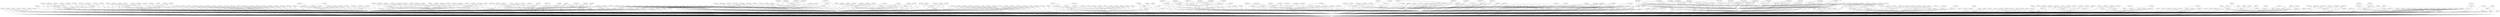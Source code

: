 graph G {
  g_2_1_1_1_4_5;
  g_3_5_1_1_2;
  o_6_1_2_2_2_1;
  o_4_1_3_5;
  g_6_1_5_2_2_4;
  o_3_6_1_3_1;
  g_4_1_4_4_1_2;
  o_6_1_3_2_1;
  o_1_1_4_2_1;
  g_6_1_1_1_5_1;
  g_6_1_1_2;
  o_4_1_1_2_1_1;
  g_2_1_1_1_6_5_2;
  m_3_5_5_4;
  g_6_1_2_2_3_1_2;
  g_1_1_5_4_4_3;
  o_3_1_1;
  o_3_2_1_5_1;
  g_3_5_4_1_2;
  g_3_5_2;
  o_3_6_2;
  m_6_1_6_2_3;
  m_1_1_6_1_1_1;
  g_3_5_2_1_2;
  g_3_2_1_1_2_2;
  g_6_1_1_1_3_5;
  o_3_5_6_1;
  g_3_4_1_2_5_3;
  g_2_1_1_1_4_1;
  g_3_6_1_4_1;
  m_2_1;
  g_2_2_2_3_1;
  m_4_1_3_2_3;
  g_6_1_2_3_4_1;
  g_3_1_1_2_1_5;
  g_1_1_2_2_5_1_3;
  g_6_1_5_2_2_3;
  g_6_1_6_1_2_5;
  g_1_1_3_3_1_1;
  g_3_6_1_2_1;
  m_3_1_3_1;
  m_1_1_4_2_1_2;
  o_2_1_1_1_1_1_1;
  g_3_4_2_1_2;
  m_4_1_4_1_2;
  g_2_2_2_2_1_1;
  g_1_1_6_1_5_1;
  g_4_1_3_6_3_2;
  o_1_1_3_4;
  g_1_1_3_4_2_3;
  m_3_1_1_1_1;
  g_6_1_3_1_1_3;
  g_4_1_1_2_1_5_1;
  g_3_1_5_1_1_2;
  o_1_1_3_1_1_1;
  o_2_1_1_1_4_3_1;
  g_3_3_5_4;
  g_3_4_1_1_2_1;
  m_4_1_1_3_1;
  g_1_1_5_4_2_6;
  m_6_1_1_1_1_1;
  m_2_1_1_1_6_3;
  g_6_1_1_1_2_5;
  g_2_1_1_2_1;
  o_2_1_1_2_1_2;
  m_2_1_1_1_6_4;
  g_1_1_4_1_4_1;
  g_3_2_2_1_2_1_5;
  m_6_1_1_2_4;
  m_3_4_2_2_2;
  g_3_1_5_1_1_6;
  m_4_1_6_1_3;
  m_3_3;
  g_1_1_4_2_1_1_1;
  g_1_1_2_2_1;
  o_1_1_4_2_1_4;
  g_4_1_2_1_5_1;
  g_2_1_1_1_4_5_1_2;
  o_3_2_1_2_1_1;
  o_2_1_1_2_1_1_5;
  g_1_1_4_1_2_2;
  m_2_2_2;
  m_4_1_3_6_1;
  g_2_2_3_1_1_4;
  m_2_1_1_1_5_4_1;
  g_1_1_2_1_1_3_1;
  o_4_1_6_1_1;
  m_2_2_2_5_2;
  g_6_1_4_4_1_2_1;
  g_6_1_1_1_2_4;
  m_6_1_6_3_2;
  o_3_5_4_2_1;
  o_1_1_3_3_1_4_1;
  g_6_1_6_2_1_2;
  o_1_1_3_4_4;
  m_2_2_2_5_1;
  g_3_5_1_3_3;
  g_4_1_4_4_1_5;
  o_2_2_3_4_2;
  m_2_2_3_2_1;
  g_3_4_2_1_3;
  o_1_1_6_1_1;
  m_3_6_1_3;
  m_6_1_3_1_4;
  g_3_5_2_1_3;
  o_3_6_3_1;
  m_4_1_6_1_5;
  o_3_6_2_1_2_1;
  o_2_2_2_3_2_1;
  m_3_6_2_1_1_1;
  m_1_1_3_1;
  o_1_1_5_2_1_1;
  o_4_1_2_1_4;
  m_1_1_3_4_1_1;
  o_1_1_6_1_4;
  o_3_6_3;
  g_1_1_5_4_2_1;
  g_6_1_1_2_2_3;
  o_4_1_4_4_2;
  o_3_3_6_1_1;
  g_1_1_3_2_1_3;
  o_3_2_1_4;
  g_6_1_6_3_4_2;
  m_3_5_6_2_1;
  g_3_1_1_2_1_1;
  g_3_5_4;
  g_1_1_5_4_2_5;
  o_3_3_2_2;
  o_4_1_1_3_3;
  o_4_1_1_3_6;
  o_6_1_6_3_5;
  g_4_1_4_2_3_3;
  m_3_5_4_2;
  m_6_1;
  g_3_2_2_1_2_1_6;
  g_4_1_2_1_5_2;
  g_1_1_5_3_3_1_2;
  m_3_5_1_4;
  g_4_1_4_2_3_2;
  m_4_1;
  m_3_6_3_1_3;
  m_3_2_2_3_3;
  m_4_1_3_1;
  g_6_1_1_1_3_6;
  g_3_6_1_4_5;
  g_6_1_2_3_4_5;
  g_2_1_1_1_4_5_1_1;
  g_2_1_1_1_5_1;
  o_3_3_3_1_1;
  o_4_1_1_3_2;
  g_1_1_6_1_2_2_1;
  g_3_5_2_1_5;
  m_2_1_1_1_6;
  g_3_5_1_3_4;
  g_6_1_1_1_5_4;
  g_3_2_1_1_2_1;
  o_4_1_1_2_1_4;
  g_1_1_3_2_1_4;
  m_4_1_6_1_2;
  o_4_1_3_2;
  g_3_4_1_2_5_2;
  o_6_1_3;
  o_3_3_4_2_1;
  o_4_1_3_2_2;
  g_1_1_4_1_4_2;
  o_1_1_4_2_3_1;
  m_1_1_6_1_4_1;
  m_4_1_4_3_3;
  g_1_1_3_3_1_3;
  g_1_1_2_2_2;
  g_4_1_2_1_5_3;
  o_2_1_1_1;
  o_6_1_6_3;
  g_6_1_1_1_3_2;
  g_3_5_1;
  o_4_1_6_1;
  m_4_1_4_1_1;
  o_1_1_2_2_2_1;
  g_1_1_3_3_1_2;
  g_3_1_4_2_2;
  o_1_1_3_3;
  o_3_3_4_1_1;
  g_4_1_3_6_3_3;
  g_1_1_4_2_2_4;
  o_6_1_4_1_5;
  o_6_1_4_5;
  g_6_1_6_1_2_4;
  g_2_1_1_1_6_5_1;
  o_5_1_1_1_1;
  g_3_1_1_2_1_4;
  g_4_1_2_2_3_3;
  g_6_1_3_2_4_2;
  g_3_2_1_1_2_3;
  g_2_2_2_2_1_4;
  g_6_1_5_2_2_2;
  o_1_1_4_2_1_3;
  m_6_1_2_3_5_1;
  g_2_1_1_1_1_1_2_5;
  m_3_5_4_3;
  m_4_1_1_1_1_1;
  g_3_3_5_1;
  o_1_1_3_1_1;
  g_1_1_5_4_4_2;
  g_2_2_3_1_1_5;
  m_1_1_3_2_5;
  o_6_1_2_2_2;
  g_3_4_1_1_2_2;
  g_4_1_4_4_1_4;
  m_1_1_4_1_3_1;
  g_3_4_2;
  m_4_1_3;
  g_1_1_4_1_2_1;
  o_4_1_1_3_5;
  g_6_1_5_1_4_2_1;
  m_3_6_2_1_4_1;
  g_3_6_1_1_4;
  g_1_1_4_1_2_3;
  o_4_1_4;
  m_3_6_2_1_4;
  o_3_4_2_5_1;
  g_3_2_2_1_2_1_4;
  o_6_1_2_1_2_3;
  m_1_1_3_2;
  g_4_1_1_3_2_1_4;
  g_3_5_1_1_1;
  m_6_1_4_1;
  o_3_3_6_3_1;
  m_2_2_3_1_3;
  m_4_1_1_2_1_3;
  m_6_1_2_2_3;
  g_6_1_1_2_2_2;
  g_2_1_1_1_5_2;
  g_6_1_1_1_2_1;
  g_6_1_6_2_1_1;
  m_1_1_5_3_1_1;
  o_2_1_1_2_1_1_4;
  g_6_1_4_4_1_2_2;
  o_6_1_3_2_3;
  g_3_4_2_1_1;
  m_6_1_4_1_3;
  g_1_1_2_2_5_1_2;
  g_4_1_1_3_2_1_1;
  g_4_1_1_2_1_5_2;
  o_4_1_1_3_4;
  g_6_1_6_2_4_2;
  o_3_5_6_2;
  g_1_1_4_2;
  g_6_1_1_1_3_1;
  o_4_1_2_1_3;
  g_3_1_5_1_1_1;
  m_2_1_1_1_5_2_1;
  m_4_1_2_2_5;
  g_3_5_5_3_2;
  m_6_1_4_3_1;
  g_6_1_1_1_5_5;
  o_3_2_2_1;
  o_3_3_1_2_1;
  g_3_5_2_1_1;
  m_6_1_3_1_2;
  m_3_6_3_1_1;
  g_1_1_5_4_2_2;
  m_6_1_5;
  o_1_1_6_2_5_1;
  g_6_1_2_3_4_4;
  m_5_1_1_1;
  g_3_5_5;
  o_2_1_1_1_3_1;
  o_6_1_5_2;
  m_1_1_5_2_2;
  g_4_1_2_2_2_3;
  m_2_1_1_2_1_2_4;
  m_6_1_2_1_2_1;
  R;
  m_6_1_2_3_5;
  g_2_2_2_3_2;
  m_3_3_3_1_2;
  o_3_4_2_2_1;
  m_2_2_3_4;
  g_4_1_4_2_3_4;
  o_4_1_2_2_1;
  m_6_1_6_3_1;
  m_3_6_3_1_2;
  g_4_1_2_2_3_2;
  o_3_5_2_4;
  g_6_1_6_2_1_3;
  o_3_4_1_2;
  o_2_2_3_4_1;
  g_6_1_2_2_3_1_3;
  g_1_1_2_2_2_2_1;
  g_3_4_1;
  g_6_1_6_1_2_2;
  m_4_1_3_4;
  o_6_1_4_2;
  o_3_5_5_2;
  m_6_1_3_1_3;
  o_2_2_3_4_2_1;
  o_1_1_2_1_2_3;
  m_3_2_2_1_2;
  m_3_4_2_3;
  m_1_1_2_1_1_2;
  o_1_1_6_1_2;
  o_2_2_2_2;
  o_6_1_1_2_5;
  o_1_1_6_2_5_2;
  g_3_5_6;
  m_6_1_3_3_1;
  m_2_2_3_1_4;
  g_6_1_3_2_4_1;
  o_2_2_2_6;
  g_6_1_6_1_2_3;
  g_6_1_5_2_1_1;
  g_1_1_3_2_1_1;
  m_3_4_2_3_2;
  m_3_1_4_3;
  o_6_1_1_2_3;
  m_3_5_5_1;
  o_6_1_4_1_1;
  m_2_2_3_3;
  g_2_2_3_1_1_6;
  m_6_1_2_3_1_1;
  m_1_1_3_2_4;
  m_3_1_3_2;
  g_3_3_4_2;
  m_6_1_1_2_1;
  m_1_1_6_1_3;
  g_2_2_3_1_1_2;
  g_6_1_6_3_4_3;
  g_3_1_1_2_1_2;
  o_4_1_3_2_1;
  o_4_1_1;
  o_2_2_2_5_3;
  g_1_1_3_3_1_4;
  g_6_1_4_5_2_1;
  m_1_1_5_3_3;
  g_2_2_2_2_1_3;
  o_3_4_1_1_4;
  o_3_6_3_2;
  g_2_1_1_1_1_1_2_6;
  o_3_6_2_1_3_1;
  o_3_5_3_1_2;
  g_3_6_1_4_3;
  g_3_6_1_1_1;
  m_3_1;
  g_1_1_2_2_5_1_1;
  g_6_1_5_1_4_2_2;
  m_3_5_2_2;
  m_6_1_4_4_2_2;
  g_1_1_2_2_3;
  m_4_1_2;
  o_2_1_1_1_3;
  g_1_1_4_1;
  m_3_1_5_3;
  o_6_1_3_1;
  m_3_1_2_1_1_1;
  m_6_1_6;
  o_2_1_1_1_2;
  g_3_4_1_2_5_1;
  g_6_1_2_2_1_1;
  g_1_1_5_4_2_3;
  g_4_1_2_2_3_1;
  g_3_4_1_1_2_3;
  m_3_1_3_3;
  o_6_1_5_1_4_3;
  g_4_1_3_6_3_4;
  g_6_1_1_1_2_2;
  g_3_3_1_1;
  m_1_1_3_3_1_3_1;
  m_4_1_1_2_1_6;
  g_2_1_1_1_1_1_2_1;
  g_4_1_1_3_2_1_3;
  g_3_1_2_1_1;
  o_6_1_4_4_1_1;
  g_6_1_6_2_4_1;
  o_6_1_2_1_2_2;
  g_6_1_2_3_4_3;
  o_4_1_4_2_5;
  o_3_3_3_1_3;
  m_1_1_4_2_3_3;
  m_6_1_2_3_2_1;
  g_6_1_6_1_2_1;
  g_4_1_1_3_2_1_2;
  m_3_3_3;
  m_6_1_5_1_4_1;
  m_1_1_2;
  g_6_1_1_2_2_1;
  g_6_1_4_4_1;
  o_6_1_6_2_2;
  g_2_1_1_1_5_4;
  o_2_2_3_4_1_1;
  o_3_4_2_4_1;
  g_6_1_1_1_5_3;
  o_5_1_1;
  o_3_6;
  g_3_3_5_2;
  m_1_1_6_1_1_2;
  o_3_1_5_1;
  m_3_1_2_1_1_2;
  o_6_1_1_2_4_1;
  o_1_1_4_1_5_1;
  g_4_1_2_2_4_1;
  g_4_1_2_2_2_4;
  o_3_5_3_1;
  m_1_1_5_3_2;
  1;
  g_3_6_1_4_2;
  g_3_1_1_2_1_3;
  g_6_1_3_1_1_1;
  g_1_1_4_2_2_3;
  m_1_1_6;
  m_4_1_3_3;
  o_4_1_2_1_2;
  o_2_1_1_2_1_1_3;
  o_3_4_1_1;
  o_1_1_4_2_3;
  m_6_1_4_1_2;
  g_3_2_2_1_2_1_3;
  o_3_2_2_3;
  m_1_1_6_1_2_1;
  o_1_1_2_1_2_2;
  m_1_1;
  g_3_5_4_1_3;
  g_3_5_5_3_1;
  g_6_1_1_1_3_3;
  o_6_1_1_2_3_1;
  o_1_1_5_3_1;
  g_4_1_3_6_3_6;
  o_1_1_4_1_3_2;
  o_3_1_1_2;
  g_1_1_4_2_1_1_2;
  o_6_1_4;
  g_4_1_4_4_1_3;
  g_1_1_6_1_5_2;
  m_3_2_2_2;
  o_6_1_4_2_2;
  m_6_1_3_2_2;
  g_4_1_4_4_1_1;
  m_3_5_2_3;
  g_6_1_5_2_1_2;
  o_6_1_4_4_2_1;
  g_3_5_3;
  g_6_1_1_1;
  m_1_1_3_3_1_5_1;
  m_3_5_6_1_1;
  g_1_1_3_4_2_1;
  g_3_3_4_1;
  g_6_1_2_2_1_2;
  g_6_1_1_1_2_3;
  m_3_3_2;
  m_2_2_3_1_2;
  m_2_1_1;
  g_2_2_3_1_1_3;
  m_3_2_2_1_1_1;
  m_3_2_2_3_1;
  m_4_1_6;
  m_1_1_2_2_1_2;
  o_2_2_3_4_3;
  g_6_1_2_3_4_2;
  g_1_1_3_4_2_2;
  g_3_5_1_3_1;
  g_3_1_5_1_1_3;
  g_1_1_3_3_1_5;
  o_6_1_3_2;
  m_1_1_4_2_3_2;
  g_3_1_5_1_1_5;
  g_3_2_2_1_2_1_2;
  g_3_5_4_1_1;
  g_3_3_5_3;
  o_4_1_3_2_4;
  g_1_1_3_2_1_2;
  m_1_1_2_2_3_2;
  g_6_1_3_1_1_2;
  m_1_1_3_2_3;
  m_2_2_3;
  g_6_1_2_2_3_1_1;
  g_2_1_1_1_4_3;
  g_1_1_4_2_2_1;
  g_4_1_2_2_3_4;
  o_1_1_3_3_1_2_1;
  g_2_2_3_1_1_1;
  m_1_1_5_4_3;
  g_1_1_2_2_5_1_4;
  g_3_4_1_1_2_4;
  g_2_2_2_2_1_2;
  o_5_1;
  m_4_1_1_1;
  g_3_6_1_2_2;
  g_1_1_2_2_5;
  o_3_6_1;
  g_4_1_3_6_3_1;
  m_2_1_1_1_2_2;
  m_3_2_2_3_2;
  g_4_1_2_2_2_1;
  m_2_2_3_1_5;
  g_6_1_6_3_4_1;
  g_3_5_1_3_2;
  o_1_1_3_3_1_1_1;
  g_3_1_5_1_1_4;
  o_6_1_2_3_2;
  m_2_1_1_1_6_1;
  g_1_1_6_1_2_2_2;
  g_1_1_5_4_2_4;
  m_6_1_2_3_1;
  m_6_1_6_2;
  m_3_3_2_1_1;
  g_1_1_4_2_2_2;
  0;
  g_6_1_4_5_2_2;
  m_4_1_4_3_1;
  g_6_1_5_1_4;
  o_4_1_3_3_3;
  o_6_1_4_3;
  m_3_3_1_1_2;
  m_3_3_1_1_1;
  g_6_1_2_2_1_3;
  g_6_1_1_2_2_4;
  g_2_1_1_1_5_3;
  m_4_1_1_2;
  m_2_2_3_2;
  m_6_1_2_2_2_2;
  g_6_1_1_1_5_2;
  g_6_1_1_1_3_4;
  m_3_1_1_1;
  o_4_1_1_2_1_2;
  o_4_1_1_1_1;
  g_2_1_1_1_4_2;
  m_3_3_2_1;
  g_1_1_5_3_3_1_1;
  o_3_1_4;
  m_6_1_4_1_4;
  m_4_1_3_6;
  m_1_1_3;
  m_2_2_2_3_1_1;
  m_1_1_6_1;
  g_1_1_2_1_1_3_2;
  g_6_1_4_4_2;
  g_3_6_1_1_2;
  m_6_1_6_3_3;
  g_4_1_4_2_3_1;
  m_2_1_1_2_1_2_2;
  o_4_1_6_1_4;
  o_1_1_3_1_1_2;
  m_6_1_3_4_1;
  o_3_1_2_1_2_1;
  m_3_1_4_1;
  g_3_2_2_1_2_1_1;
  g_3_3_1_2;
  o_4_1_1_3;
  g_6_1_5_2_2_1;
  g_3_4_1_2_5_4;
  o_6_1_6_1;
  o_1_1_5_2_1_2;
  g_3_1_2_1_2;
  o_3_5_3_1_3;
  m_2_2_2_1_2;
  g_6_1_5_1_4_2_2 -- g_6_1_5_1_4;
  g_3_4_1_2_5_3 -- o_3_4_1_2;
  o_4_1_3_2_2 -- o_4_1_3_2;
  m_2_1_1_1_6 -- o_2_1_1_1;
  m_6_1_3_1_4 -- o_6_1_3_1;
  m_4_1_3_2_3 -- o_4_1_3_2;
  o_3_4_1_1_4 -- o_3_4_1_1;
  m_3_3_1_1_1 -- g_3_3_1_1;
  m_2_2_2_3_1_1 -- g_2_2_2_3_1;
  g_3_4_2_1_3 -- g_3_4_2;
  o_1_1_3_1_1_1 -- o_1_1_3_1_1;
  m_3_5_4_3 -- g_3_5_4;
  g_3_2_2_1_2_1_2 -- m_3_2_2_1_2;
  o_2_1_1_1_3 -- o_2_1_1_1;
  m_1_1_3_2 -- m_1_1_3;
  m_6_1_2_3_5_1 -- m_6_1_2_3_5;
  o_3_6_2 -- o_3_6;
  g_6_1_6_2_1_2 -- m_6_1_6_2;
  g_4_1_3_6_3_4 -- m_4_1_3_6;
  g_6_1_5_2_2_1 -- o_6_1_5_2;
  g_2_2_2_2_1_3 -- o_2_2_2_2;
  o_1_1_3_3_1_1_1 -- g_1_1_3_3_1_1;
  g_1_1_4_2_2_1 -- g_1_1_4_2;
  m_6_1_6_2 -- m_6_1_6;
  g_1_1_4_2_1_1_1 -- o_1_1_4_2_1;
  g_3_4_2_1_2 -- g_3_4_2;
  g_6_1_1_1_5_4 -- g_6_1_1_1;
  m_4_1_1_3_1 -- o_4_1_1_3;
  o_3_6_1 -- o_3_6;
  m_3_5_1_4 -- g_3_5_1;
  g_6_1_1_1_3_2 -- g_6_1_1_1;
  m_6_1_4_1_3 -- m_6_1_4_1;
  g_2_1_1_1_4_5 -- o_2_1_1_1;
  m_3_1_2_1_1_2 -- g_3_1_2_1_1;
  g_1_1_3_2_1_3 -- m_1_1_3_2;
  g_6_1_1_1_2_2 -- g_6_1_1_1;
  g_3_5_4_1_1 -- g_3_5_4;
  o_6_1_1_2_5 -- g_6_1_1_2;
  g_3_2_2_1_2_1_3 -- m_3_2_2_1_2;
  m_4_1_3_6_1 -- m_4_1_3_6;
  g_3_5_2_1_3 -- g_3_5_2;
  m_1_1_4_2_3_3 -- o_1_1_4_2_3;
  g_3_5_5_3_1 -- g_3_5_5;
  o_2_2_3_4_3 -- m_2_2_3_4;
  m_6_1_4_1_4 -- m_6_1_4_1;
  g_1_1_3_3_1_4 -- o_1_1_3_3;
  o_2_1_1_2_1_2 -- g_2_1_1_2_1;
  m_3_1_1_1_1 -- m_3_1_1_1;
  g_6_1_2_2_3_1_3 -- m_6_1_2_2_3;
  g_3_6_1_1_1 -- o_3_6_1;
  o_6_1_1_2_3 -- g_6_1_1_2;
  m_1_1_2_2_1_2 -- g_1_1_2_2_1;
  g_6_1_1_1_3_5 -- g_6_1_1_1;
  g_6_1_2_2_3_1_1 -- m_6_1_2_2_3;
  o_4_1_1_3_2 -- o_4_1_1_3;
  o_3_6_3_2 -- o_3_6_3;
  g_6_1_5_2_2_3 -- o_6_1_5_2;
  g_2_1_1_1_4_5_1_1 -- g_2_1_1_1_4_5;
  g_3_2_2_1_2_1_1 -- m_3_2_2_1_2;
  o_3_1_1 -- m_3_1;
  o_4_1_3_2 -- m_4_1_3;
  o_1_1_3_4 -- m_1_1_3;
  g_3_1_5_1_1_5 -- o_3_1_5_1;
  o_4_1_1_3_6 -- o_4_1_1_3;
  g_1_1_6_1_2_2_2 -- o_1_1_6_1_2;
  m_2_1_1_2_1_2_2 -- o_2_1_1_2_1_2;
  g_6_1_4_4_1 -- o_6_1_4;
  o_1_1_3_3 -- m_1_1_3;
  g_3_6_1_1_4 -- o_3_6_1;
  o_2_1_1_1_2 -- o_2_1_1_1;
  o_6_1_6_3 -- m_6_1_6;
  g_6_1_3_1_1_1 -- o_6_1_3_1;
  m_4_1_6_1_2 -- o_4_1_6_1;
  m_1_1_3_2_5 -- m_1_1_3_2;
  g_3_1_5_1_1_2 -- o_3_1_5_1;
  g_3_5_1_1_1 -- g_3_5_1;
  g_3_6_1_4_2 -- o_3_6_1;
  g_6_1_6_2_4_2 -- m_6_1_6_2;
  g_1_1_4_2_2_4 -- g_1_1_4_2;
  m_4_1_1_1 -- o_4_1_1;
  g_6_1_1_1_2_5 -- g_6_1_1_1;
  g_3_4_1_1_2_1 -- o_3_4_1_1;
  g_1_1_2_2_2_2_1 -- g_1_1_2_2_2;
  g_3_1_5_1_1_6 -- o_3_1_5_1;
  g_6_1_4_4_1_2_2 -- g_6_1_4_4_1;
  m_2_1_1_1_5_2_1 -- g_2_1_1_1_5_2;
  o_1_1_6_1_1 -- m_1_1_6_1;
  m_3_6_3_1_2 -- o_3_6_3_1;
  g_2_2_2_2_1_4 -- o_2_2_2_2;
  o_6_1_5_1_4_3 -- g_6_1_5_1_4;
  m_6_1_3_1_2 -- o_6_1_3_1;
  m_4_1_6_1_3 -- o_4_1_6_1;
  g_3_1_1_2_1_3 -- o_3_1_1_2;
  o_6_1_4_2_2 -- o_6_1_4_2;
  o_4_1_3_5 -- m_4_1_3;
  g_3_5_5_3_2 -- g_3_5_5;
  m_6_1_4_1_2 -- m_6_1_4_1;
  g_6_1_2_2_3_1_2 -- m_6_1_2_2_3;
  g_6_1_6_1_2_3 -- o_6_1_6_1;
  g_6_1_6_3_4_3 -- o_6_1_6_3;
  o_6_1_4 -- m_6_1;
  g_3_6_1_1_2 -- o_3_6_1;
  g_3_2_2_1_2_1_6 -- m_3_2_2_1_2;
  o_3_3_1_2_1 -- g_3_3_1_2;
  g_3_5_4_1_3 -- g_3_5_4;
  m_1_1_6 -- m_1_1;
  g_3_3_5_4 -- m_3_3;
  m_2_1_1_2_1_2_4 -- o_2_1_1_2_1_2;
  g_6_1_4_5_2_1 -- o_6_1_4_5;
  g_2_2_2_3_2 -- m_2_2_2;
  g_3_6_1_4_1 -- o_3_6_1;
  o_6_1_3 -- m_6_1;
  m_2_2_3_2 -- m_2_2_3;
  g_1_1_4_2_2_3 -- g_1_1_4_2;
  g_1_1_4_2 -- m_1_1;
  g_3_4_1_1_2_4 -- o_3_4_1_1;
  m_6_1_5 -- m_6_1;
  g_3_5_1_3_2 -- g_3_5_1;
  g_6_1_5_2_2_4 -- o_6_1_5_2;
  m_3_2_2_3_2 -- o_3_2_2_3;
  m_3_5_6_2_1 -- o_3_5_6_2;
  o_1_1_3_3_1_4_1 -- g_1_1_3_3_1_4;
  o_5_1_1_1_1 -- m_5_1_1_1;
  o_4_1_3_2_1 -- o_4_1_3_2;
  g_3_5_1_3_1 -- g_3_5_1;
  m_4_1_3_6 -- m_4_1_3;
  g_3_6_1_2_1 -- o_3_6_1;
  m_6_1_6_2_3 -- m_6_1_6_2;
  o_2_2_2_2 -- m_2_2_2;
  g_6_1_1_1_3_1 -- g_6_1_1_1;
  m_2_2_3_3 -- m_2_2_3;
  m_1_1_3_3_1_3_1 -- g_1_1_3_3_1_3;
  m_1_1_5_3_1_1 -- o_1_1_5_3_1;
  m_6_1_1_2_1 -- g_6_1_1_2;
  g_2_1_1_1_5_1 -- o_2_1_1_1;
  m_6_1_5_1_4_1 -- g_6_1_5_1_4;
  g_1_1_2_2_5_1_2 -- g_1_1_2_2_5;
  o_6_1_3_1 -- o_6_1_3;
  g_3_5_2_1_2 -- g_3_5_2;
  o_4_1_1_3_4 -- o_4_1_1_3;
  g_1_1_4_1 -- m_1_1;
  g_6_1_1_1_2_4 -- g_6_1_1_1;
  m_3_3_3 -- m_3_3;
  o_1_1_6_1_4 -- m_1_1_6_1;
  m_6_1_1_2_4 -- g_6_1_1_2;
  m_3_5_6_1_1 -- o_3_5_6_1;
  m_6_1_4_1 -- o_6_1_4;
  m_2_1_1_1_6_1 -- m_2_1_1_1_6;
  o_6_1_4_4_2_1 -- g_6_1_4_4_2;
  m_4_1_6_1_5 -- o_4_1_6_1;
  g_3_3_4_1 -- m_3_3;
  g_6_1_1_1_3_6 -- g_6_1_1_1;
  m_3_3_2 -- m_3_3;
  m_4_1_3_4 -- m_4_1_3;
  o_6_1_3_2_3 -- o_6_1_3_2;
  g_1_1_3_2_1_1 -- m_1_1_3_2;
  o_2_2_3_4_1_1 -- o_2_2_3_4_1;
  g_6_1_5_2_2_2 -- o_6_1_5_2;
  o_2_2_3_4_2 -- m_2_2_3_4;
  g_2_1_1_1_5_3 -- o_2_1_1_1;
  o_3_3_2_2 -- m_3_3_2;
  g_3_3_4_2 -- m_3_3;
  o_1_1_4_2_3_1 -- o_1_1_4_2_3;
  g_6_1_6_1_2_2 -- o_6_1_6_1;
  m_3_2_2_1_2 -- o_3_2_2_1;
  g_6_1_6_2_1_3 -- m_6_1_6_2;
  g_3_4_1_2_5_2 -- o_3_4_1_2;
  o_6_1_4_4_1_1 -- g_6_1_4_4_1;
  g_6_1_1_1_3_3 -- g_6_1_1_1;
  m_6_1_3_1_3 -- o_6_1_3_1;
  m_1_1_6_1_1_2 -- o_1_1_6_1_1;
  g_6_1_1_1_5_3 -- g_6_1_1_1;
  m_2_2_3_2_1 -- m_2_2_3_2;
  m_4_1_6 -- m_4_1;
  m_3_5_2_3 -- g_3_5_2;
  g_3_6_1_4_3 -- o_3_6_1;
  o_4_1_1_3 -- o_4_1_1;
  g_1_1_4_1_4_2 -- g_1_1_4_1;
  g_6_1_1_1_3_4 -- g_6_1_1_1;
  g_6_1_5_2_1_2 -- o_6_1_5_2;
  o_1_1_3_4_4 -- o_1_1_3_4;
  o_1_1_4_2_1_3 -- o_1_1_4_2_1;
  m_1_1_4_2_3_2 -- o_1_1_4_2_3;
  g_2_2_2_2_1_2 -- o_2_2_2_2;
  m_4_1_3_1 -- m_4_1_3;
  m_2_1_1_1_6_3 -- m_2_1_1_1_6;
  g_3_5_1_3_3 -- g_3_5_1;
  o_3_1_4 -- m_3_1;
  g_6_1_1_2_2_1 -- g_6_1_1_2;
  m_3_4_2_3 -- g_3_4_2;
  g_2_1_1_1_4_3 -- o_2_1_1_1;
  o_6_1_4_1_5 -- m_6_1_4_1;
  m_3_6_1_3 -- o_3_6_1;
  m_1_1_6_1_4_1 -- o_1_1_6_1_4;
  m_4_1_2 -- m_4_1;
  o_6_1_6_3_5 -- o_6_1_6_3;
  g_3_4_2_1_1 -- g_3_4_2;
  g_6_1_6_3_4_1 -- o_6_1_6_3;
  g_4_1_3_6_3_1 -- m_4_1_3_6;
  g_3_4_1_1_2_3 -- o_3_4_1_1;
  m_3_4_2_3_2 -- m_3_4_2_3;
  o_6_1_4_5 -- o_6_1_4;
  g_3_4_1_1_2_2 -- o_3_4_1_1;
  g_6_1_1_1_5_5 -- g_6_1_1_1;
  m_5_1_1_1 -- o_5_1_1;
  m_3_5_5_1 -- g_3_5_5;
  o_2_2_2_6 -- m_2_2_2;
  g_4_1_1_3_2_1_1 -- o_4_1_1_3_2;
  o_6_1_4_1_1 -- m_6_1_4_1;
  g_3_3_1_1 -- m_3_3;
  o_4_1_6_1_4 -- o_4_1_6_1;
  o_3_6_3_1 -- o_3_6_3;
  g_1_1_3_4_2_3 -- o_1_1_3_4;
  m_3_6_2_1_4_1 -- m_3_6_2_1_4;
  g_6_1_1_1_2_3 -- g_6_1_1_1;
  o_3_5_3_1 -- g_3_5_3;
  g_2_1_1_1_4_1 -- o_2_1_1_1;
  g_3_3_5_1 -- m_3_3;
  m_3_5_4_2 -- g_3_5_4;
  o_4_1_6_1 -- m_4_1_6;
  m_4_1_3_3 -- m_4_1_3;
  o_3_5_6_1 -- g_3_5_6;
  g_1_1_2_2_5 -- m_1_1_2;
  g_3_1_1_2_1_2 -- o_3_1_1_2;
  o_2_2_3_4_2_1 -- o_2_2_3_4_2;
  g_3_5_4_1_2 -- g_3_5_4;
  o_6_1_2_2_2_1 -- o_6_1_2_2_2;
  m_1_1_6_1_3 -- m_1_1_6_1;
  g_6_1_1_1_5_2 -- g_6_1_1_1;
  o_3_5_3_1_2 -- o_3_5_3_1;
  g_3_5_2_1_1 -- g_3_5_2;
  g_3_1_5_1_1_4 -- o_3_1_5_1;
  g_2_1_1_1_6_5_1 -- m_2_1_1_1_6;
  m_1_1_2_2_3_2 -- g_1_1_2_2_3;
  g_1_1_4_2_2_2 -- g_1_1_4_2;
  m_1_1_2 -- m_1_1;
  o_4_1_1_3_3 -- o_4_1_1_3;
  o_4_1_6_1_1 -- o_4_1_6_1;
  g_2_1_1_2_1 -- m_2_1_1;
  g_6_1_3_1_1_3 -- o_6_1_3_1;
  g_1_1_3_3_1_1 -- o_1_1_3_3;
  g_3_5_1_3_4 -- g_3_5_1;
  g_2_1_1_1_4_2 -- o_2_1_1_1;
  g_6_1_6_1_2_5 -- o_6_1_6_1;
  g_1_1_6_1_2_2_1 -- o_1_1_6_1_2;
  m_6_1_2_3_1_1 -- m_6_1_2_3_1;
  g_3_1_1_2_1_5 -- o_3_1_1_2;
  m_6_1_6_3_1 -- o_6_1_6_3;
  o_3_1_1_2 -- o_3_1_1;
  o_4_1_3_3_3 -- m_4_1_3_3;
  g_3_3_5_3 -- m_3_3;
  o_1_1_2_2_2_1 -- g_1_1_2_2_2;
  g_3_3_1_2 -- m_3_3;
  g_1_1_4_1_2_3 -- g_1_1_4_1;
  g_1_1_3_3_1_3 -- o_1_1_3_3;
  g_3_1_4_2_2 -- o_3_1_4;
  m_3_1_2_1_1_1 -- g_3_1_2_1_1;
  g_3_2_2_1_2_1_4 -- m_3_2_2_1_2;
  m_4_1_3 -- m_4_1;
  o_2_1_1_1_4_3_1 -- g_2_1_1_1_4_3;
  o_3_1_2_1_2_1 -- g_3_1_2_1_2;
  g_3_1_1_2_1_1 -- o_3_1_1_2;
  g_1_1_2_2_3 -- m_1_1_2;
  m_2_1_1_1_5_4_1 -- g_2_1_1_1_5_4;
  g_6_1_3_1_1_2 -- o_6_1_3_1;
  m_1_1_6_1_1_1 -- o_1_1_6_1_1;
  g_1_1_3_3_1_2 -- o_1_1_3_3;
  m_3_2_2_3_1 -- o_3_2_2_3;
  o_3_5_3_1_3 -- o_3_5_3_1;
  m_6_1_2_3_2_1 -- o_6_1_2_3_2;
  g_1_1_4_2_1_1_2 -- o_1_1_4_2_1;
  m_2_2_3_4 -- m_2_2_3;
  g_4_1_1_3_2_1_2 -- o_4_1_1_3_2;
  m_1_1_3_1 -- m_1_1_3;
  o_6_1_1_2_3_1 -- o_6_1_1_2_3;
  o_6_1_6_2_2 -- m_6_1_6_2;
  g_6_1_5_1_4_2_1 -- g_6_1_5_1_4;
  m_1_1_3_2_3 -- m_1_1_3_2;
  m_3_1_4_1 -- o_3_1_4;
  o_3_3_4_2_1 -- g_3_3_4_2;
  o_2_1_1_1_3_1 -- o_2_1_1_1_3;
  g_3_5_2_1_5 -- g_3_5_2;
  g_3_6_1_4_5 -- o_3_6_1;
  g_6_1_5_2_1_1 -- o_6_1_5_2;
  g_1_1_2_2_2 -- m_1_1_2;
  g_1_1_2_2_1 -- m_1_1_2;
  o_3_5_4_2_1 -- m_3_5_4_2;
  o_4_1_3_2_4 -- o_4_1_3_2;
  o_3_4_1_2 -- g_3_4_1;
  g_2_1_1_1_5_4 -- o_2_1_1_1;
  g_4_1_1_3_2_1_4 -- o_4_1_1_3_2;
  m_3_2_2_3_3 -- o_3_2_2_3;
  o_2_2_2_3_2_1 -- g_2_2_2_3_2;
  m_3_3_1_1_2 -- g_3_3_1_1;
  o_5_1_1 -- o_5_1;
  g_2_1_1_1_6_5_2 -- m_2_1_1_1_6;
  g_2_2_2_2_1_1 -- o_2_2_2_2;
  m_1_1_6_1_2_1 -- o_1_1_6_1_2;
  g_6_1_4_4_2 -- o_6_1_4;
  m_6_1_3_2_2 -- o_6_1_3_2;
  g_1_1_3_3_1_5 -- o_1_1_3_3;
  m_3_5_5_4 -- g_3_5_5;
  g_2_2_2_3_1 -- m_2_2_2;
  o_3_4_1_1 -- g_3_4_1;
  m_3_1_1_1 -- o_3_1_1;
  g_3_4_1_2_5_4 -- o_3_4_1_2;
  g_6_1_1_1_2_1 -- g_6_1_1_1;
  g_3_3_5_2 -- m_3_3;
  g_6_1_5_1_4 -- m_6_1_5;
  m_6_1_6 -- m_6_1;
  m_1_1_6_1 -- m_1_1_6;
  g_1_1_3_4_2_2 -- o_1_1_3_4;
  o_4_1_1_1_1 -- m_4_1_1_1;
  g_6_1_6_1_2_1 -- o_6_1_6_1;
  m_1_1_4_2_1_2 -- o_1_1_4_2_1;
  g_6_1_1_2_2_4 -- g_6_1_1_2;
  m_3_6_3_1_3 -- o_3_6_3_1;
  o_6_1_3_2 -- o_6_1_3;
  m_2_1_1_1_6_4 -- m_2_1_1_1_6;
  g_6_1_4_4_1_2_1 -- g_6_1_4_4_1;
  g_1_1_4_1_2_2 -- g_1_1_4_1;
  o_1_1_4_2_1 -- g_1_1_4_2;
  g_6_1_3_2_4_1 -- o_6_1_3_2;
  g_6_1_3_2_4_2 -- o_6_1_3_2;
  m_2_1_1 -- m_2_1;
  o_6_1_5_2 -- m_6_1_5;
  g_4_1_3_6_3_3 -- m_4_1_3_6;
  o_6_1_3_2_1 -- o_6_1_3_2;
  m_1_1_3 -- m_1_1;
  g_1_1_6_1_5_2 -- m_1_1_6_1;
  m_3_3_2_1_1 -- m_3_3_2_1;
  o_4_1_4 -- m_4_1;
  g_1_1_6_1_5_1 -- m_1_1_6_1;
  g_6_1_6_3_4_2 -- o_6_1_6_3;
  o_6_1_4_3 -- o_6_1_4;
  g_1_1_4_1_4_1 -- g_1_1_4_1;
  o_6_1_4_2 -- o_6_1_4;
  o_1_1_6_1_2 -- m_1_1_6_1;
  m_3_1_4_3 -- o_3_1_4;
  o_3_5_6_2 -- g_3_5_6;
  g_1_1_2_2_5_1_3 -- g_1_1_2_2_5;
  g_2_1_1_1_4_5_1_2 -- g_2_1_1_1_4_5;
  o_1_1_4_2_1_4 -- o_1_1_4_2_1;
  o_4_1_1_3_5 -- o_4_1_1_3;
  g_3_1_5_1_1_1 -- o_3_1_5_1;
  g_6_1_6_2_4_1 -- m_6_1_6_2;
  o_3_6_1_3_1 -- m_3_6_1_3;
  g_3_2_2_1_2_1_5 -- m_3_2_2_1_2;
  o_1_1_3_1_1_2 -- o_1_1_3_1_1;
  g_1_1_5_3_3_1_1 -- m_1_1_5_3_3;
  g_3_4_1_2_5_1 -- o_3_4_1_2;
  m_2_1_1_1_2_2 -- o_2_1_1_1_2;
  g_4_1_3_6_3_2 -- m_4_1_3_6;
  g_3_5_1_1_2 -- g_3_5_1;
  g_4_1_3_6_3_6 -- m_4_1_3_6;
  o_6_1_6_1 -- m_6_1_6;
  o_1_1_3_3_1_2_1 -- g_1_1_3_3_1_2;
  o_1_1_4_2_3 -- g_1_1_4_2;
  g_4_1_1_3_2_1_3 -- o_4_1_1_3_2;
  g_3_1_1_2_1_4 -- o_3_1_1_2;
  g_6_1_6_2_1_1 -- m_6_1_6_2;
  m_1_1_3_2_4 -- m_1_1_3_2;
  g_1_1_5_3_3_1_2 -- m_1_1_5_3_3;
  m_4_1_1_1_1_1 -- o_4_1_1_1_1;
  m_3_5_2_2 -- g_3_5_2;
  o_2_1_1_1 -- m_2_1_1;
  g_6_1_1_1 -- m_6_1;
  g_3_6_1_2_2 -- o_3_6_1;
  g_6_1_1_2_2_2 -- g_6_1_1_2;
  R -- 1;
  g_3_1_5_1_1_3 -- o_3_1_5_1;
  m_3_3_2_1 -- m_3_3_2;
  g_6_1_4_5_2_2 -- o_6_1_4_5;
  m_6_1_4_3_1 -- o_6_1_4_3;
  m_3_6_3_1_1 -- o_3_6_3_1;
  m_6_1_2_2_2_2 -- o_6_1_2_2_2;
  g_2_1_1_1_5_2 -- o_2_1_1_1;
  g_6_1_1_1_5_1 -- g_6_1_1_1;
  o_3_5_5_2 -- g_3_5_5;
  g_1_1_3_2_1_2 -- m_1_1_3_2;
  o_6_1_1_2_4_1 -- m_6_1_1_2_4;
  g_1_1_3_2_1_4 -- m_1_1_3_2;
  g_1_1_2_2_5_1_4 -- g_1_1_2_2_5;
  o_4_1_1 -- m_4_1;
  o_3_3_4_1_1 -- g_3_3_4_1;
  g_6_1_1_2 -- m_6_1;
  g_6_1_6_1_2_4 -- o_6_1_6_1;
  o_3_6_3 -- o_3_6;
  o_3_5_2_4 -- g_3_5_2;
  m_4_1_1_2 -- o_4_1_1;
  o_2_2_3_4_1 -- m_2_2_3_4;
  o_1_1_3_1_1 -- m_1_1_3_1;
  g_1_1_2_2_5_1_1 -- g_1_1_2_2_5;
  m_6_1_4_4_2_2 -- g_6_1_4_4_2;
  g_6_1_1_2_2_3 -- g_6_1_1_2;
  g_1_1_3_4_2_1 -- o_1_1_3_4;
  m_6_1_6_3_2 -- o_6_1_6_3;
  m_1_1_3_3_1_5_1 -- g_1_1_3_3_1_5;
  m_6_1_6_3_3 -- o_6_1_6_3;
  g_1_1_4_1_2_1 -- g_1_1_4_1;
  g_2_1_1_1_4_5 -- m_2_1_1;
  o_4_1_3_5 -- m_4_1;
  g_6_1_5_2_2_4 -- m_6_1_5;
  o_3_6_1_3_1 -- o_3_6_1;
  g_4_1_4_4_1_2 -- o_4_1_4;
  o_6_1_3_2_1 -- o_6_1_3;
  o_1_1_4_2_1 -- m_1_1;
  g_6_1_1_1_5_1 -- m_6_1;
  o_4_1_1_2_1_1 -- m_4_1_1_2;
  g_2_1_1_1_6_5_2 -- o_2_1_1_1;
  g_1_1_5_4_4_3 -- m_1_1;
  g_3_5_2 -- R;
  m_6_1_6_2_3 -- m_6_1_6;
  m_1_1_6_1_1_1 -- m_1_1_6_1;
  g_3_5_2_1_2 -- R;
  g_6_1_1_1_3_5 -- m_6_1;
  g_3_4_1_2_5_3 -- g_3_4_1;
  g_2_1_1_1_4_1 -- m_2_1_1;
  g_3_6_1_4_1 -- o_3_6;
  m_2_1 -- R;
  m_4_1_3_2_3 -- m_4_1_3;
  g_6_1_2_3_4_1 -- m_6_1;
  g_3_1_1_2_1_5 -- o_3_1_1;
  g_1_1_2_2_5_1_3 -- m_1_1_2;
  g_6_1_5_2_2_3 -- m_6_1_5;
  g_6_1_6_1_2_5 -- m_6_1_6;
  g_1_1_3_3_1_1 -- m_1_1_3;
  g_3_6_1_2_1 -- o_3_6;
  m_3_1_3_1 -- m_3_1;
  m_1_1_4_2_1_2 -- g_1_1_4_2;
  m_1_1_4_2_1_2 -- m_1_1;
  o_2_1_1_1_1_1_1 -- o_2_1_1_1;
  o_2_1_1_1_1_1_1 -- m_2_1_1;
  m_4_1_4_1_2 -- o_4_1_4;
  g_2_2_2_2_1_1 -- m_2_2_2;
  g_1_1_6_1_5_1 -- m_1_1_6;
  g_4_1_3_6_3_2 -- m_4_1_3;
  o_1_1_3_4 -- m_1_1;
  g_1_1_3_4_2_3 -- m_1_1_3;
  g_1_1_3_4_2_3 -- m_1_1;
  m_3_1_1_1_1 -- o_3_1_1;
  g_6_1_3_1_1_3 -- o_6_1_3;
  g_4_1_1_2_1_5_1 -- m_4_1_1_2;
  o_1_1_3_1_1_1 -- m_1_1_3_1;
  o_2_1_1_1_4_3_1 -- o_2_1_1_1;
  g_3_4_1_1_2_1 -- g_3_4_1;
  m_4_1_1_3_1 -- o_4_1_1;
  g_1_1_5_4_2_6 -- m_1_1;
  m_6_1_1_1_1_1 -- g_6_1_1_1;
  m_2_1_1_1_6_3 -- o_2_1_1_1;
  g_6_1_1_1_2_5 -- m_6_1;
  g_2_1_1_2_1 -- m_2_1;
  o_2_1_1_2_1_2 -- m_2_1;
  o_2_1_1_2_1_2 -- m_2_1_1;
  m_2_1_1_1_6_4 -- o_2_1_1_1;
  g_1_1_4_1_4_1 -- m_1_1;
  g_3_2_2_1_2_1_5 -- o_3_2_2_1;
  m_6_1_1_2_4 -- m_6_1;
  m_3_4_2_2_2 -- g_3_4_2;
  m_4_1_6_1_3 -- m_4_1_6;
  m_3_3 -- R;
  g_1_1_4_2_1_1_1 -- g_1_1_4_2;
  g_1_1_4_2_1_1_1 -- m_1_1;
  g_1_1_2_2_1 -- m_1_1;
  o_1_1_4_2_1_4 -- g_1_1_4_2;
  o_1_1_4_2_1_4 -- m_1_1;
  g_4_1_2_1_5_1 -- m_4_1_2;
  g_2_1_1_1_4_5_1_2 -- o_2_1_1_1;
  g_2_1_1_1_4_5_1_2 -- m_2_1_1;
  o_2_1_1_2_1_1_5 -- g_2_1_1_2_1;
  g_1_1_4_1_2_2 -- m_1_1;
  m_4_1_3_6_1 -- m_4_1_3;
  g_2_2_3_1_1_4 -- m_2_2_3;
  m_2_1_1_1_5_4_1 -- o_2_1_1_1;
  o_4_1_6_1_1 -- m_4_1_6;
  m_2_2_2_5_2 -- m_2_2_2;
  g_6_1_4_4_1_2_1 -- o_6_1_4;
  g_6_1_1_1_2_4 -- m_6_1;
  m_6_1_6_3_2 -- m_6_1_6;
  o_3_5_4_2_1 -- g_3_5_4;
  o_1_1_3_3_1_4_1 -- o_1_1_3_3;
  g_6_1_6_2_1_2 -- m_6_1_6;
  o_1_1_3_4_4 -- m_1_1_3;
  o_1_1_3_4_4 -- m_1_1;
  m_2_2_2_5_1 -- m_2_2_2;
  g_4_1_4_4_1_5 -- o_4_1_4;
  o_2_2_3_4_2 -- m_2_2_3;
  m_2_2_3_2_1 -- m_2_2_3;
  o_1_1_6_1_1 -- m_1_1_6;
  m_3_6_1_3 -- o_3_6;
  m_6_1_3_1_4 -- o_6_1_3;
  g_3_5_2_1_3 -- R;
  o_3_6_3_1 -- o_3_6;
  m_4_1_6_1_5 -- m_4_1_6;
  o_2_2_2_3_2_1 -- m_2_2_2;
  m_1_1_3_1 -- m_1_1;
  o_1_1_5_2_1_1 -- m_1_1;
  o_4_1_2_1_4 -- m_4_1_2;
  m_1_1_3_4_1_1 -- o_1_1_3_4;
  o_1_1_6_1_4 -- m_1_1_6;
  g_1_1_5_4_2_1 -- m_1_1;
  g_6_1_1_2_2_3 -- m_6_1;
  o_4_1_4_4_2 -- o_4_1_4;
  o_3_3_6_1_1 -- m_3_3;
  g_1_1_3_2_1_3 -- m_1_1_3;
  g_6_1_6_3_4_2 -- m_6_1_6;
  m_3_5_6_2_1 -- g_3_5_6;
  g_3_1_1_2_1_1 -- o_3_1_1;
  g_3_5_4 -- R;
  g_1_1_5_4_2_5 -- m_1_1;
  o_3_3_2_2 -- m_3_3;
  o_4_1_1_3_3 -- o_4_1_1;
  o_4_1_1_3_6 -- o_4_1_1;
  o_6_1_6_3_5 -- m_6_1_6;
  g_4_1_4_2_3_3 -- o_4_1_4;
  m_3_5_4_2 -- R;
  m_6_1 -- R;
  m_6_1 -- 1;
  g_3_2_2_1_2_1_6 -- o_3_2_2_1;
  g_4_1_2_1_5_2 -- m_4_1_2;
  g_4_1_4_2_3_2 -- o_4_1_4;
  m_4_1 -- R;
  m_3_6_3_1_3 -- o_3_6;
  m_3_6_3_1_3 -- o_3_6_3;
  m_4_1_3_1 -- m_4_1;
  g_6_1_1_1_3_6 -- m_6_1;
  g_3_6_1_4_5 -- o_3_6;
  g_6_1_2_3_4_5 -- m_6_1;
  g_2_1_1_1_4_5_1_1 -- o_2_1_1_1;
  g_2_1_1_1_4_5_1_1 -- m_2_1_1;
  g_2_1_1_1_5_1 -- m_2_1_1;
  o_3_3_3_1_1 -- m_3_3_3;
  o_4_1_1_3_2 -- o_4_1_1;
  g_1_1_6_1_2_2_1 -- m_1_1_6_1;
  g_3_5_2_1_5 -- R;
  m_2_1_1_1_6 -- m_2_1_1;
  g_6_1_1_1_5_4 -- m_6_1;
  o_4_1_1_2_1_4 -- m_4_1_1_2;
  g_1_1_3_2_1_4 -- m_1_1_3;
  m_4_1_6_1_2 -- m_4_1_6;
  o_4_1_3_2 -- m_4_1;
  g_3_4_1_2_5_2 -- g_3_4_1;
  o_6_1_3 -- R;
  o_6_1_3 -- 1;
  o_3_3_4_2_1 -- m_3_3;
  o_4_1_3_2_2 -- m_4_1_3;
  o_4_1_3_2_2 -- m_4_1;
  g_1_1_4_1_4_2 -- m_1_1;
  o_1_1_4_2_3_1 -- g_1_1_4_2;
  m_1_1_6_1_4_1 -- m_1_1_6;
  m_1_1_6_1_4_1 -- m_1_1_6_1;
  m_4_1_4_3_3 -- o_4_1_4;
  g_1_1_3_3_1_3 -- m_1_1_3;
  g_1_1_2_2_2 -- m_1_1;
  g_4_1_2_1_5_3 -- m_4_1_2;
  o_2_1_1_1 -- m_2_1;
  o_6_1_6_3 -- m_6_1;
  g_6_1_1_1_3_2 -- m_6_1;
  g_3_5_1 -- R;
  o_4_1_6_1 -- m_4_1;
  m_4_1_4_1_1 -- o_4_1_4;
  m_4_1_4_1_1 -- m_4_1;
  o_1_1_2_2_2_1 -- m_1_1_2;
  o_1_1_2_2_2_1 -- m_1_1;
  g_1_1_3_3_1_2 -- m_1_1_3;
  g_3_1_4_2_2 -- m_3_1;
  o_1_1_3_3 -- m_1_1;
  o_3_3_4_1_1 -- m_3_3;
  g_4_1_3_6_3_3 -- m_4_1_3;
  g_1_1_4_2_2_4 -- m_1_1;
  o_6_1_4_1_5 -- o_6_1_4;
  o_6_1_4_5 -- m_6_1;
  g_6_1_6_1_2_4 -- m_6_1_6;
  g_2_1_1_1_6_5_1 -- o_2_1_1_1;
  g_2_1_1_1_6_5_1 -- m_2_1_1;
  o_5_1_1_1_1 -- o_5_1_1;
  g_3_1_1_2_1_4 -- o_3_1_1;
  g_4_1_2_2_3_3 -- m_4_1_2;
  g_6_1_3_2_4_2 -- o_6_1_3;
  g_2_2_2_2_1_4 -- m_2_2_2;
  g_6_1_5_2_2_2 -- m_6_1_5;
  o_1_1_4_2_1_3 -- g_1_1_4_2;
  o_1_1_4_2_1_3 -- m_1_1;
  g_2_1_1_1_1_1_2_5 -- o_2_1_1_1;
  g_2_1_1_1_1_1_2_5 -- m_2_1_1;
  m_3_5_4_3 -- R;
  m_4_1_1_1_1_1 -- m_4_1_1_1;
  g_3_3_5_1 -- R;
  o_1_1_3_1_1 -- m_1_1_3;
  o_1_1_3_1_1 -- m_1_1;
  g_1_1_5_4_4_2 -- m_1_1;
  g_2_2_3_1_1_5 -- m_2_2_3;
  m_1_1_3_2_5 -- m_1_1_3;
  o_6_1_2_2_2 -- m_6_1;
  g_3_4_1_1_2_2 -- g_3_4_1;
  g_4_1_4_4_1_4 -- o_4_1_4;
  m_1_1_4_1_3_1 -- g_1_1_4_1;
  g_3_4_2 -- R;
  m_4_1_3 -- R;
  g_1_1_4_1_2_1 -- m_1_1;
  o_4_1_1_3_5 -- o_4_1_1;
  g_6_1_5_1_4_2_1 -- m_6_1_5;
  g_3_6_1_1_4 -- o_3_6;
  g_1_1_4_1_2_3 -- m_1_1;
  o_4_1_4 -- R;
  m_3_6_2_1_4 -- o_3_6_2;
  o_3_4_2_5_1 -- g_3_4_2;
  g_3_2_2_1_2_1_4 -- o_3_2_2_1;
  m_1_1_3_2 -- m_1_1;
  g_4_1_1_3_2_1_4 -- o_4_1_1;
  g_4_1_1_3_2_1_4 -- o_4_1_1_3;
  g_3_5_1_1_1 -- R;
  m_6_1_4_1 -- m_6_1;
  o_3_3_6_3_1 -- m_3_3;
  m_2_2_3_1_3 -- m_2_2_3;
  m_4_1_1_2_1_3 -- m_4_1_1_2;
  m_6_1_2_2_3 -- m_6_1;
  g_6_1_1_2_2_2 -- m_6_1;
  g_2_1_1_1_5_2 -- m_2_1;
  g_2_1_1_1_5_2 -- m_2_1_1;
  g_6_1_1_1_2_1 -- m_6_1;
  g_6_1_6_2_1_1 -- m_6_1_6;
  o_2_1_1_2_1_1_4 -- g_2_1_1_2_1;
  o_2_1_1_2_1_1_4 -- m_2_1;
  o_2_1_1_2_1_1_4 -- m_2_1_1;
  g_6_1_4_4_1_2_2 -- o_6_1_4;
  o_6_1_3_2_3 -- o_6_1_3;
  g_3_4_2_1_1 -- R;
  m_6_1_4_1_3 -- m_6_1;
  m_6_1_4_1_3 -- o_6_1_4;
  g_1_1_2_2_5_1_2 -- m_1_1_2;
  g_4_1_1_3_2_1_1 -- o_4_1_1;
  g_4_1_1_3_2_1_1 -- o_4_1_1_3;
  g_4_1_1_2_1_5_2 -- m_4_1_1_2;
  o_4_1_1_3_4 -- o_4_1_1;
  g_6_1_6_2_4_2 -- m_6_1_6;
  g_6_1_1_1_3_1 -- m_6_1;
  o_4_1_2_1_3 -- m_4_1_2;
  o_4_1_2_1_3 -- m_4_1;
  m_2_1_1_1_5_2_1 -- o_2_1_1_1;
  m_2_1_1_1_5_2_1 -- m_2_1;
  m_2_1_1_1_5_2_1 -- m_2_1_1;
  m_4_1_2_2_5 -- m_4_1_2;
  m_6_1_4_3_1 -- o_6_1_4;
  g_6_1_1_1_5_5 -- m_6_1;
  o_3_2_2_1 -- R;
  o_3_3_1_2_1 -- m_3_3;
  g_3_5_2_1_1 -- R;
  m_6_1_3_1_2 -- o_6_1_3;
  m_3_6_3_1_1 -- o_3_6;
  m_3_6_3_1_1 -- o_3_6_3;
  g_1_1_5_4_2_2 -- m_1_1;
  m_6_1_5 -- R;
  m_6_1_5 -- 1;
  o_1_1_6_2_5_1 -- m_1_1_6;
  g_6_1_2_3_4_4 -- m_6_1;
  m_5_1_1_1 -- o_5_1;
  g_3_5_5 -- R;
  o_2_1_1_1_3_1 -- o_2_1_1_1;
  o_6_1_5_2 -- R;
  o_6_1_5_2 -- m_6_1;
  o_6_1_5_2 -- 1;
  m_1_1_5_2_2 -- m_1_1;
  g_4_1_2_2_2_3 -- m_4_1_2;
  m_2_1_1_2_1_2_4 -- g_2_1_1_2_1;
  m_2_1_1_2_1_2_4 -- m_2_1;
  m_2_1_1_2_1_2_4 -- m_2_1_1;
  m_6_1_2_3_5 -- R;
  m_6_1_2_3_5 -- m_6_1;
  m_6_1_2_3_5 -- 1;
  m_3_3_3_1_2 -- m_3_3;
  m_3_3_3_1_2 -- m_3_3_3;
  o_3_4_2_2_1 -- g_3_4_2;
  g_4_1_4_2_3_4 -- o_4_1_4;
  o_4_1_2_2_1 -- m_4_1_2;
  m_6_1_6_3_1 -- m_6_1;
  m_6_1_6_3_1 -- m_6_1_6;
  m_3_6_3_1_2 -- o_3_6;
  m_3_6_3_1_2 -- o_3_6_3;
  g_4_1_2_2_3_2 -- m_4_1_2;
  o_3_5_2_4 -- R;
  g_6_1_6_2_1_3 -- m_6_1_6;
  o_2_2_3_4_1 -- m_2_2_3;
  g_6_1_2_2_3_1_3 -- m_6_1;
  g_1_1_2_2_2_2_1 -- m_1_1_2;
  g_1_1_2_2_2_2_1 -- m_1_1;
  g_3_4_1 -- R;
  g_6_1_6_1_2_2 -- m_6_1_6;
  m_4_1_3_4 -- R;
  m_4_1_3_4 -- m_4_1;
  o_6_1_4_2 -- m_6_1;
  o_3_5_5_2 -- R;
  m_6_1_3_1_3 -- o_6_1_3;
  o_2_2_3_4_2_1 -- m_2_2_3;
  o_2_2_3_4_2_1 -- m_2_2_3_4;
  m_3_2_2_1_2 -- R;
  m_3_4_2_3 -- R;
  m_1_1_2_1_1_2 -- m_1_1_2;
  o_1_1_6_1_2 -- m_1_1_6;
  o_6_1_1_2_5 -- m_6_1;
  o_1_1_6_2_5_2 -- m_1_1_6;
  g_3_5_6 -- R;
  m_6_1_3_3_1 -- o_6_1_3;
  m_2_2_3_1_4 -- m_2_2_3;
  g_6_1_3_2_4_1 -- o_6_1_3;
  g_6_1_6_1_2_3 -- m_6_1_6;
  g_6_1_5_2_1_1 -- R;
  g_6_1_5_2_1_1 -- m_6_1;
  g_6_1_5_2_1_1 -- m_6_1_5;
  g_6_1_5_2_1_1 -- 1;
  g_1_1_3_2_1_1 -- m_1_1_3;
  g_1_1_3_2_1_1 -- m_1_1;
  m_3_4_2_3_2 -- R;
  m_3_4_2_3_2 -- g_3_4_2;
  m_3_1_4_3 -- m_3_1;
  o_6_1_1_2_3 -- m_6_1;
  m_3_5_5_1 -- R;
  o_6_1_4_1_1 -- m_6_1;
  o_6_1_4_1_1 -- o_6_1_4;
  g_2_2_3_1_1_6 -- m_2_2_3;
  m_1_1_3_2_4 -- m_1_1_3;
  m_1_1_3_2_4 -- m_1_1;
  m_3_1_3_2 -- m_3_1;
  g_3_3_4_2 -- R;
  m_6_1_1_2_1 -- m_6_1;
  m_1_1_6_1_3 -- m_1_1_6;
  g_2_2_3_1_1_2 -- m_2_2_3;
  g_6_1_6_3_4_3 -- m_6_1;
  g_6_1_6_3_4_3 -- m_6_1_6;
  g_3_1_1_2_1_2 -- o_3_1_1;
  o_4_1_3_2_1 -- m_4_1_3;
  o_4_1_3_2_1 -- m_4_1;
  o_4_1_1 -- R;
  o_2_2_2_5_3 -- m_2_2_2;
  g_1_1_3_3_1_4 -- m_1_1_3;
  g_1_1_3_3_1_4 -- m_1_1;
  g_6_1_4_5_2_1 -- m_6_1;
  g_6_1_4_5_2_1 -- o_6_1_4;
  m_1_1_5_3_3 -- m_1_1;
  g_2_2_2_2_1_3 -- m_2_2_2;
  o_3_4_1_1_4 -- g_3_4_1;
  o_3_6_3_2 -- o_3_6;
  g_2_1_1_1_1_1_2_6 -- o_2_1_1_1;
  g_2_1_1_1_1_1_2_6 -- m_2_1_1;
  o_3_6_2_1_3_1 -- o_3_6_2;
  o_3_5_3_1_2 -- g_3_5_3;
  g_3_6_1_4_3 -- o_3_6;
  g_3_6_1_1_1 -- o_3_6;
  m_3_1 -- R;
  m_3_1 -- 1;
  g_1_1_2_2_5_1_1 -- m_1_1_2;
  g_6_1_5_1_4_2_2 -- m_6_1_5;
  m_3_5_2_2 -- R;
  m_6_1_4_4_2_2 -- o_6_1_4;
  g_1_1_2_2_3 -- m_1_1;
  m_4_1_2 -- R;
  o_2_1_1_1_3 -- m_2_1;
  o_2_1_1_1_3 -- m_2_1_1;
  m_3_1_5_3 -- m_3_1;
  o_6_1_3_1 -- R;
  o_6_1_3_1 -- m_6_1;
  o_6_1_3_1 -- 1;
  m_6_1_6 -- R;
  m_6_1_6 -- 1;
  o_2_1_1_1_2 -- m_2_1;
  o_2_1_1_1_2 -- m_2_1_1;
  g_3_4_1_2_5_1 -- g_3_4_1;
  g_6_1_2_2_1_1 -- R;
  g_6_1_2_2_1_1 -- m_6_1;
  g_6_1_2_2_1_1 -- 1;
  g_1_1_5_4_2_3 -- m_1_1;
  g_4_1_2_2_3_1 -- m_4_1_2;
  g_4_1_2_2_3_1 -- m_4_1;
  g_3_4_1_1_2_3 -- g_3_4_1;
  m_3_1_3_3 -- m_3_1;
  o_6_1_5_1_4_3 -- m_6_1_5;
  g_4_1_3_6_3_4 -- m_4_1_3;
  g_6_1_1_1_2_2 -- m_6_1;
  g_3_3_1_1 -- R;
  m_1_1_3_3_1_3_1 -- m_1_1_3;
  m_1_1_3_3_1_3_1 -- o_1_1_3_3;
  m_4_1_1_2_1_6 -- o_4_1_1;
  m_4_1_1_2_1_6 -- m_4_1_1_2;
  g_2_1_1_1_1_1_2_1 -- o_2_1_1_1;
  g_2_1_1_1_1_1_2_1 -- m_2_1_1;
  g_4_1_1_3_2_1_3 -- o_4_1_1;
  g_4_1_1_3_2_1_3 -- o_4_1_1_3;
  g_3_1_2_1_1 -- m_3_1;
  o_6_1_4_4_1_1 -- o_6_1_4;
  g_6_1_6_2_4_1 -- m_6_1_6;
  o_6_1_2_1_2_2 -- R;
  o_6_1_2_1_2_2 -- m_6_1;
  o_6_1_2_1_2_2 -- 1;
  g_6_1_2_3_4_3 -- R;
  g_6_1_2_3_4_3 -- m_6_1;
  g_6_1_2_3_4_3 -- 1;
  o_4_1_4_2_5 -- R;
  o_4_1_4_2_5 -- o_4_1_4;
  o_4_1_4_2_5 -- m_4_1;
  o_3_3_3_1_3 -- m_3_3;
  o_3_3_3_1_3 -- m_3_3_3;
  m_1_1_4_2_3_3 -- g_1_1_4_2;
  g_6_1_6_1_2_1 -- m_6_1_6;
  g_4_1_1_3_2_1_2 -- o_4_1_1;
  g_4_1_1_3_2_1_2 -- o_4_1_1_3;
  m_3_3_3 -- R;
  m_6_1_5_1_4_1 -- m_6_1_5;
  g_6_1_1_2_2_1 -- m_6_1;
  g_6_1_4_4_1 -- m_6_1;
  o_6_1_6_2_2 -- m_6_1_6;
  g_2_1_1_1_5_4 -- m_2_1;
  g_2_1_1_1_5_4 -- m_2_1_1;
  o_2_2_3_4_1_1 -- m_2_2_3;
  o_2_2_3_4_1_1 -- m_2_2_3_4;
  o_3_4_2_4_1 -- R;
  o_3_4_2_4_1 -- g_3_4_2;
  g_6_1_1_1_5_3 -- m_6_1;
  o_3_6 -- R;
  o_3_6 -- 1;
  g_3_3_5_2 -- R;
  m_1_1_6_1_1_2 -- m_1_1_6;
  m_1_1_6_1_1_2 -- m_1_1_6_1;
  o_3_1_5_1 -- m_3_1;
  m_3_1_2_1_1_2 -- m_3_1;
  o_6_1_1_2_4_1 -- m_6_1;
  o_6_1_1_2_4_1 -- g_6_1_1_2;
  o_1_1_4_1_5_1 -- m_1_1;
  o_1_1_4_1_5_1 -- g_1_1_4_1;
  g_4_1_2_2_4_1 -- m_4_1_2;
  g_4_1_2_2_4_1 -- m_4_1;
  g_4_1_2_2_2_4 -- m_4_1_2;
  g_4_1_2_2_2_4 -- m_4_1;
  m_1_1_5_3_2 -- m_1_1;
  g_3_6_1_4_2 -- o_3_6;
  g_3_1_1_2_1_3 -- o_3_1_1;
  g_6_1_3_1_1_1 -- R;
  g_6_1_3_1_1_1 -- m_6_1;
  g_6_1_3_1_1_1 -- o_6_1_3;
  g_6_1_3_1_1_1 -- 1;
  g_1_1_4_2_2_3 -- m_1_1;
  m_4_1_3_3 -- R;
  m_4_1_3_3 -- m_4_1;
  o_4_1_2_1_2 -- m_4_1_2;
  o_4_1_2_1_2 -- m_4_1;
  o_2_1_1_2_1_1_3 -- g_2_1_1_2_1;
  o_2_1_1_2_1_1_3 -- m_2_1;
  o_2_1_1_2_1_1_3 -- m_2_1_1;
  o_3_4_1_1 -- R;
  o_1_1_4_2_3 -- m_1_1;
  m_6_1_4_1_2 -- m_6_1;
  m_6_1_4_1_2 -- o_6_1_4;
  g_3_2_2_1_2_1_3 -- R;
  g_3_2_2_1_2_1_3 -- o_3_2_2_1;
  o_3_2_2_3 -- R;
  m_1_1_6_1_2_1 -- m_1_1_6;
  m_1_1_6_1_2_1 -- m_1_1_6_1;
  m_1_1 -- R;
  m_1_1 -- 1;
  g_3_5_4_1_3 -- R;
  g_3_5_5_3_1 -- R;
  g_6_1_1_1_3_3 -- m_6_1;
  o_6_1_1_2_3_1 -- m_6_1;
  o_6_1_1_2_3_1 -- g_6_1_1_2;
  o_1_1_5_3_1 -- m_1_1;
  g_4_1_3_6_3_6 -- m_4_1_3;
  o_1_1_4_1_3_2 -- m_1_1;
  o_1_1_4_1_3_2 -- g_1_1_4_1;
  o_3_1_1_2 -- m_3_1;
  g_1_1_4_2_1_1_2 -- g_1_1_4_2;
  g_1_1_4_2_1_1_2 -- m_1_1;
  o_6_1_4 -- R;
  o_6_1_4 -- 1;
  g_4_1_4_4_1_3 -- o_4_1_4;
  g_1_1_6_1_5_2 -- m_1_1_6;
  m_3_2_2_2 -- R;
  o_6_1_4_2_2 -- m_6_1;
  o_6_1_4_2_2 -- o_6_1_4;
  m_6_1_3_2_2 -- o_6_1_3;
  g_4_1_4_4_1_1 -- o_4_1_4;
  m_3_5_2_3 -- R;
  g_6_1_5_2_1_2 -- R;
  g_6_1_5_2_1_2 -- m_6_1;
  g_6_1_5_2_1_2 -- m_6_1_5;
  g_6_1_5_2_1_2 -- 1;
  o_6_1_4_4_2_1 -- o_6_1_4;
  g_3_5_3 -- R;
  g_3_5_3 -- 1;
  g_6_1_1_1 -- R;
  g_6_1_1_1 -- 1;
  m_1_1_3_3_1_5_1 -- o_1_1_3_3;
  m_3_5_6_1_1 -- g_3_5_6;
  g_1_1_3_4_2_1 -- m_1_1_3;
  g_1_1_3_4_2_1 -- m_1_1;
  g_3_3_4_1 -- R;
  g_6_1_2_2_1_2 -- R;
  g_6_1_2_2_1_2 -- m_6_1;
  g_6_1_2_2_1_2 -- 1;
  g_6_1_1_1_2_3 -- R;
  g_6_1_1_1_2_3 -- m_6_1;
  g_6_1_1_1_2_3 -- 1;
  m_3_3_2 -- R;
  m_2_2_3_1_2 -- m_2_2_3;
  m_2_1_1 -- R;
  g_2_2_3_1_1_3 -- m_2_2_3;
  m_3_2_2_1_1_1 -- o_3_2_2_1;
  m_3_2_2_3_1 -- R;
  m_4_1_6 -- R;
  m_1_1_2_2_1_2 -- m_1_1_2;
  m_1_1_2_2_1_2 -- m_1_1;
  o_2_2_3_4_3 -- m_2_2_3;
  g_6_1_2_3_4_2 -- R;
  g_6_1_2_3_4_2 -- m_6_1;
  g_6_1_2_3_4_2 -- 1;
  g_1_1_3_4_2_2 -- m_1_1_3;
  g_1_1_3_4_2_2 -- m_1_1;
  g_3_5_1_3_1 -- R;
  g_3_1_5_1_1_3 -- m_3_1;
  g_1_1_3_3_1_5 -- m_1_1_3;
  g_1_1_3_3_1_5 -- m_1_1;
  o_6_1_3_2 -- R;
  o_6_1_3_2 -- m_6_1;
  o_6_1_3_2 -- 1;
  m_1_1_4_2_3_2 -- g_1_1_4_2;
  m_1_1_4_2_3_2 -- m_1_1;
  g_3_1_5_1_1_5 -- m_3_1;
  g_3_2_2_1_2_1_2 -- R;
  g_3_2_2_1_2_1_2 -- o_3_2_2_1;
  g_3_5_4_1_1 -- R;
  g_3_3_5_3 -- R;
  o_4_1_3_2_4 -- m_4_1_3;
  o_4_1_3_2_4 -- m_4_1;
  g_1_1_3_2_1_2 -- m_1_1_3;
  g_1_1_3_2_1_2 -- m_1_1;
  m_1_1_2_2_3_2 -- m_1_1_2;
  m_1_1_2_2_3_2 -- m_1_1;
  g_6_1_3_1_1_2 -- R;
  g_6_1_3_1_1_2 -- m_6_1;
  g_6_1_3_1_1_2 -- o_6_1_3;
  g_6_1_3_1_1_2 -- 1;
  m_1_1_3_2_3 -- m_1_1_3;
  m_1_1_3_2_3 -- m_1_1;
  m_2_2_3 -- R;
  g_6_1_2_2_3_1_1 -- m_6_1;
  g_2_1_1_1_4_3 -- m_2_1;
  g_2_1_1_1_4_3 -- m_2_1_1;
  g_1_1_4_2_2_1 -- m_1_1;
  g_4_1_2_2_3_4 -- m_4_1_2;
  g_4_1_2_2_3_4 -- m_4_1;
  o_1_1_3_3_1_2_1 -- m_1_1_3;
  o_1_1_3_3_1_2_1 -- o_1_1_3_3;
  g_2_2_3_1_1_1 -- m_2_2_3;
  m_1_1_5_4_3 -- m_1_1;
  g_1_1_2_2_5_1_4 -- m_1_1_2;
  g_3_4_1_1_2_4 -- R;
  g_3_4_1_1_2_4 -- g_3_4_1;
  g_2_2_2_2_1_2 -- m_2_2_2;
  o_5_1 -- R;
  o_5_1 -- 1;
  m_4_1_1_1 -- R;
  m_4_1_1_1 -- m_4_1;
  g_3_6_1_2_2 -- o_3_6;
  g_1_1_2_2_5 -- m_1_1;
  o_3_6_1 -- R;
  o_3_6_1 -- 1;
  g_4_1_3_6_3_1 -- m_4_1_3;
  m_2_1_1_1_2_2 -- o_2_1_1_1;
  m_2_1_1_1_2_2 -- m_2_1;
  m_2_1_1_1_2_2 -- m_2_1_1;
  m_3_2_2_3_2 -- R;
  g_4_1_2_2_2_1 -- m_4_1_2;
  g_4_1_2_2_2_1 -- m_4_1;
  m_2_2_3_1_5 -- m_2_2_3;
  g_6_1_6_3_4_1 -- m_6_1;
  g_6_1_6_3_4_1 -- m_6_1_6;
  g_3_5_1_3_2 -- R;
  o_1_1_3_3_1_1_1 -- m_1_1_3;
  o_1_1_3_3_1_1_1 -- o_1_1_3_3;
  g_3_1_5_1_1_4 -- m_3_1;
  o_6_1_2_3_2 -- R;
  o_6_1_2_3_2 -- m_6_1;
  o_6_1_2_3_2 -- 1;
  m_2_1_1_1_6_1 -- o_2_1_1_1;
  m_2_1_1_1_6_1 -- m_2_1_1;
  g_1_1_6_1_2_2_2 -- m_1_1_6;
  g_1_1_6_1_2_2_2 -- m_1_1_6_1;
  g_1_1_5_4_2_4 -- m_1_1;
  m_6_1_2_3_1 -- R;
  m_6_1_2_3_1 -- m_6_1;
  m_6_1_2_3_1 -- 1;
  m_6_1_6_2 -- R;
  m_6_1_6_2 -- m_6_1;
  m_6_1_6_2 -- 1;
  m_3_3_2_1_1 -- m_3_3_2;
  g_1_1_4_2_2_2 -- m_1_1;
  g_6_1_4_5_2_2 -- m_6_1;
  g_6_1_4_5_2_2 -- o_6_1_4;
  m_4_1_4_3_1 -- R;
  m_4_1_4_3_1 -- o_4_1_4;
  m_4_1_4_3_1 -- m_4_1;
  g_6_1_5_1_4 -- R;
  g_6_1_5_1_4 -- m_6_1;
  g_6_1_5_1_4 -- 1;
  o_4_1_3_3_3 -- R;
  o_4_1_3_3_3 -- m_4_1_3;
  o_4_1_3_3_3 -- m_4_1;
  o_6_1_4_3 -- R;
  o_6_1_4_3 -- m_6_1;
  o_6_1_4_3 -- 1;
  m_3_3_1_1_2 -- R;
  m_3_3_1_1_2 -- m_3_3;
  m_3_3_1_1_1 -- R;
  m_3_3_1_1_1 -- m_3_3;
  g_6_1_2_2_1_3 -- R;
  g_6_1_2_2_1_3 -- m_6_1;
  g_6_1_2_2_1_3 -- 1;
  g_6_1_1_2_2_4 -- m_6_1;
  g_2_1_1_1_5_3 -- m_2_1;
  g_2_1_1_1_5_3 -- m_2_1_1;
  m_4_1_1_2 -- R;
  m_4_1_1_2 -- m_4_1;
  m_2_2_3_2 -- R;
  m_6_1_2_2_2_2 -- m_6_1;
  g_6_1_1_1_5_2 -- R;
  g_6_1_1_1_5_2 -- m_6_1;
  g_6_1_1_1_5_2 -- 1;
  g_6_1_1_1_3_4 -- R;
  g_6_1_1_1_3_4 -- m_6_1;
  g_6_1_1_1_3_4 -- 1;
  m_3_1_1_1 -- m_3_1;
  o_4_1_1_2_1_2 -- o_4_1_1;
  o_4_1_1_2_1_2 -- m_4_1_1_2;
  o_4_1_1_1_1 -- R;
  o_4_1_1_1_1 -- o_4_1_1;
  o_4_1_1_1_1 -- m_4_1;
  g_2_1_1_1_4_2 -- m_2_1;
  g_2_1_1_1_4_2 -- m_2_1_1;
  m_3_3_2_1 -- R;
  m_3_3_2_1 -- m_3_3;
  g_1_1_5_3_3_1_1 -- m_1_1;
  o_3_1_4 -- R;
  o_3_1_4 -- 1;
  m_6_1_4_1_4 -- m_6_1;
  m_6_1_4_1_4 -- o_6_1_4;
  m_4_1_3_6 -- R;
  m_4_1_3_6 -- m_4_1;
  m_1_1_3 -- R;
  m_1_1_3 -- 1;
  m_2_2_2_3_1_1 -- m_2_2_2;
  m_1_1_6_1 -- m_1_1;
  g_1_1_2_1_1_3_2 -- m_1_1_2;
  g_6_1_4_4_2 -- R;
  g_6_1_4_4_2 -- m_6_1;
  g_6_1_4_4_2 -- 1;
  g_3_6_1_1_2 -- R;
  g_3_6_1_1_2 -- o_3_6;
  g_3_6_1_1_2 -- 1;
  m_6_1_6_3_3 -- m_6_1;
  m_6_1_6_3_3 -- m_6_1_6;
  g_4_1_4_2_3_1 -- R;
  g_4_1_4_2_3_1 -- o_4_1_4;
  g_4_1_4_2_3_1 -- m_4_1;
  m_2_1_1_2_1_2_2 -- g_2_1_1_2_1;
  m_2_1_1_2_1_2_2 -- m_2_1;
  m_2_1_1_2_1_2_2 -- m_2_1_1;
  o_4_1_6_1_4 -- m_4_1_6;
  o_4_1_6_1_4 -- m_4_1;
  o_1_1_3_1_1_2 -- m_1_1_3;
  o_1_1_3_1_1_2 -- m_1_1_3_1;
  o_1_1_3_1_1_2 -- m_1_1;
  m_6_1_3_4_1 -- R;
  m_6_1_3_4_1 -- m_6_1;
  m_6_1_3_4_1 -- o_6_1_3;
  m_6_1_3_4_1 -- 1;
  m_3_1_4_1 -- R;
  m_3_1_4_1 -- 1;
  m_3_1_4_1 -- m_3_1;
  g_3_2_2_1_2_1_1 -- R;
  g_3_2_2_1_2_1_1 -- o_3_2_2_1;
  g_3_3_1_2 -- R;
  o_4_1_1_3 -- R;
  o_4_1_1_3 -- m_4_1;
  g_6_1_5_2_2_1 -- R;
  g_6_1_5_2_2_1 -- m_6_1;
  g_6_1_5_2_2_1 -- m_6_1_5;
  g_6_1_5_2_2_1 -- 1;
  g_3_4_1_2_5_4 -- g_3_4_1;
  o_6_1_6_1 -- R;
  o_6_1_6_1 -- m_6_1;
  o_6_1_6_1 -- 1;
  o_1_1_5_2_1_2 -- m_1_1;
  g_3_1_2_1_2 -- m_3_1;
  o_3_5_3_1_3 -- g_3_5_3;
  m_2_2_2_1_2 -- m_2_2_2;
  g_2_1_1_1_4_5 -- R;
  g_2_1_1_1_4_5 -- m_2_1;
  g_3_5_1_1_2 -- R;
  g_3_5_1_1_2 -- 1;
  o_6_1_2_2_2_1 -- R;
  o_6_1_2_2_2_1 -- m_6_1;
  o_6_1_2_2_2_1 -- 1;
  o_4_1_3_5 -- R;
  g_6_1_5_2_2_4 -- R;
  g_6_1_5_2_2_4 -- m_6_1;
  g_6_1_5_2_2_4 -- 1;
  o_3_6_1_3_1 -- R;
  o_3_6_1_3_1 -- o_3_6;
  o_3_6_1_3_1 -- 1;
  g_4_1_4_4_1_2 -- R;
  g_4_1_4_4_1_2 -- m_4_1;
  o_6_1_3_2_1 -- R;
  o_6_1_3_2_1 -- m_6_1;
  o_6_1_3_2_1 -- 1;
  o_1_1_4_2_1 -- R;
  o_1_1_4_2_1 -- 1;
  g_6_1_1_1_5_1 -- R;
  g_6_1_1_1_5_1 -- 1;
  g_6_1_1_2 -- R;
  g_6_1_1_2 -- 1;
  o_4_1_1_2_1_1 -- R;
  o_4_1_1_2_1_1 -- o_4_1_1;
  o_4_1_1_2_1_1 -- m_4_1;
  g_2_1_1_1_6_5_2 -- m_2_1;
  g_2_1_1_1_6_5_2 -- m_2_1_1;
  m_3_5_5_4 -- R;
  m_3_5_5_4 -- 1;
  g_6_1_2_2_3_1_2 -- R;
  g_6_1_2_2_3_1_2 -- m_6_1;
  g_6_1_2_2_3_1_2 -- 1;
  g_1_1_5_4_4_3 -- R;
  g_1_1_5_4_4_3 -- 1;
  o_3_1_1 -- R;
  o_3_1_1 -- 1;
  o_3_2_1_5_1 -- R;
  o_3_2_1_5_1 -- 1;
  g_3_5_4_1_2 -- R;
  g_3_5_4_1_2 -- 1;
  g_3_5_2 -- 1;
  o_3_6_2 -- R;
  o_3_6_2 -- 1;
  m_6_1_6_2_3 -- R;
  m_6_1_6_2_3 -- m_6_1;
  m_6_1_6_2_3 -- 1;
  m_1_1_6_1_1_1 -- m_1_1_6;
  m_1_1_6_1_1_1 -- m_1_1;
  g_3_5_2_1_2 -- 1;
  g_3_2_1_1_2_2 -- R;
  g_3_2_1_1_2_2 -- 1;
  g_6_1_1_1_3_5 -- R;
  g_6_1_1_1_3_5 -- 1;
  o_3_5_6_1 -- R;
  o_3_5_6_1 -- 1;
  g_3_4_1_2_5_3 -- R;
  g_2_1_1_1_4_1 -- R;
  g_2_1_1_1_4_1 -- m_2_1;
  g_3_6_1_4_1 -- R;
  g_3_6_1_4_1 -- 1;
  m_2_1 -- 1;
  g_2_2_2_3_1 -- R;
  m_4_1_3_2_3 -- R;
  m_4_1_3_2_3 -- m_4_1;
  g_6_1_2_3_4_1 -- R;
  g_6_1_2_3_4_1 -- 1;
  g_3_1_1_2_1_5 -- R;
  g_3_1_1_2_1_5 -- 1;
  g_3_1_1_2_1_5 -- m_3_1;
  g_1_1_2_2_5_1_3 -- m_1_1;
  g_6_1_5_2_2_3 -- R;
  g_6_1_5_2_2_3 -- m_6_1;
  g_6_1_5_2_2_3 -- 1;
  g_6_1_6_1_2_5 -- R;
  g_6_1_6_1_2_5 -- m_6_1;
  g_6_1_6_1_2_5 -- 1;
  g_1_1_3_3_1_1 -- R;
  g_1_1_3_3_1_1 -- m_1_1;
  g_1_1_3_3_1_1 -- 1;
  g_3_6_1_2_1 -- R;
  g_3_6_1_2_1 -- 1;
  m_3_1_3_1 -- R;
  m_3_1_3_1 -- 1;
  m_1_1_4_2_1_2 -- R;
  m_1_1_4_2_1_2 -- 1;
  o_2_1_1_1_1_1_1 -- R;
  o_2_1_1_1_1_1_1 -- m_2_1;
  g_3_4_2_1_2 -- R;
  g_3_4_2_1_2 -- 1;
  m_4_1_4_1_2 -- R;
  m_4_1_4_1_2 -- m_4_1;
  g_1_1_6_1_5_1 -- m_1_1;
  g_4_1_3_6_3_2 -- R;
  g_4_1_3_6_3_2 -- m_4_1;
  o_1_1_3_4 -- R;
  o_1_1_3_4 -- 1;
  g_1_1_3_4_2_3 -- R;
  g_1_1_3_4_2_3 -- 1;
  m_3_1_1_1_1 -- R;
  m_3_1_1_1_1 -- 1;
  m_3_1_1_1_1 -- m_3_1;
  g_6_1_3_1_1_3 -- R;
  g_6_1_3_1_1_3 -- m_6_1;
  g_6_1_3_1_1_3 -- 1;
  g_4_1_1_2_1_5_1 -- R;
  g_4_1_1_2_1_5_1 -- o_4_1_1;
  g_4_1_1_2_1_5_1 -- m_4_1;
  g_3_1_5_1_1_2 -- R;
  g_3_1_5_1_1_2 -- 1;
  g_3_1_5_1_1_2 -- m_3_1;
  o_1_1_3_1_1_1 -- m_1_1_3;
  o_1_1_3_1_1_1 -- m_1_1;
  o_2_1_1_1_4_3_1 -- m_2_1;
  o_2_1_1_1_4_3_1 -- m_2_1_1;
  g_3_3_5_4 -- R;
  g_3_3_5_4 -- 1;
  g_3_4_1_1_2_1 -- R;
  m_4_1_1_3_1 -- R;
  m_4_1_1_3_1 -- m_4_1;
  g_1_1_5_4_2_6 -- R;
  g_1_1_5_4_2_6 -- 1;
  m_6_1_1_1_1_1 -- R;
  m_6_1_1_1_1_1 -- m_6_1;
  m_6_1_1_1_1_1 -- 1;
  m_2_1_1_1_6_3 -- m_2_1;
  m_2_1_1_1_6_3 -- m_2_1_1;
  g_6_1_1_1_2_5 -- R;
  g_6_1_1_1_2_5 -- 1;
  g_2_1_1_2_1 -- R;
  g_2_1_1_2_1 -- 1;
  o_2_1_1_2_1_2 -- R;
  o_2_1_1_2_1_2 -- 1;
  m_2_1_1_1_6_4 -- m_2_1;
  m_2_1_1_1_6_4 -- m_2_1_1;
  g_1_1_4_1_4_1 -- R;
  g_1_1_4_1_4_1 -- 1;
  g_3_2_2_1_2_1_5 -- R;
  m_6_1_1_2_4 -- R;
  m_6_1_1_2_4 -- 1;
  m_3_4_2_2_2 -- R;
  g_3_1_5_1_1_6 -- R;
  g_3_1_5_1_1_6 -- 1;
  g_3_1_5_1_1_6 -- m_3_1;
  m_4_1_6_1_3 -- R;
  m_4_1_6_1_3 -- m_4_1;
  m_3_3 -- 1;
  g_1_1_4_2_1_1_1 -- R;
  g_1_1_4_2_1_1_1 -- 1;
  g_1_1_2_2_1 -- R;
  g_1_1_2_2_1 -- 1;
  o_1_1_4_2_1_4 -- R;
  o_1_1_4_2_1_4 -- 1;
  g_4_1_2_1_5_1 -- R;
  g_4_1_2_1_5_1 -- m_4_1;
  g_2_1_1_1_4_5_1_2 -- R;
  g_2_1_1_1_4_5_1_2 -- m_2_1;
  o_3_2_1_2_1_1 -- R;
  o_3_2_1_2_1_1 -- 1;
  o_2_1_1_2_1_1_5 -- R;
  o_2_1_1_2_1_1_5 -- m_2_1;
  o_2_1_1_2_1_1_5 -- m_2_1_1;
  o_2_1_1_2_1_1_5 -- 1;
  g_1_1_4_1_2_2 -- R;
  g_1_1_4_1_2_2 -- 1;
  m_2_2_2 -- R;
  m_2_2_2 -- 1;
  m_4_1_3_6_1 -- R;
  m_4_1_3_6_1 -- m_4_1;
  g_2_2_3_1_1_4 -- R;
  m_2_1_1_1_5_4_1 -- m_2_1;
  m_2_1_1_1_5_4_1 -- m_2_1_1;
  g_1_1_2_1_1_3_1 -- m_1_1_2;
  g_1_1_2_1_1_3_1 -- m_1_1;
  o_4_1_6_1_1 -- R;
  o_4_1_6_1_1 -- m_4_1;
  m_2_2_2_5_2 -- R;
  m_2_2_2_5_2 -- 1;
  g_6_1_4_4_1_2_1 -- R;
  g_6_1_4_4_1_2_1 -- m_6_1;
  g_6_1_4_4_1_2_1 -- 1;
  g_6_1_1_1_2_4 -- R;
  g_6_1_1_1_2_4 -- 1;
  m_6_1_6_3_2 -- R;
  m_6_1_6_3_2 -- m_6_1;
  m_6_1_6_3_2 -- 1;
  o_3_5_4_2_1 -- R;
  o_1_1_3_3_1_4_1 -- m_1_1_3;
  o_1_1_3_3_1_4_1 -- m_1_1;
  g_6_1_6_2_1_2 -- R;
  g_6_1_6_2_1_2 -- m_6_1;
  g_6_1_6_2_1_2 -- 1;
  o_1_1_3_4_4 -- R;
  o_1_1_3_4_4 -- 1;
  m_2_2_2_5_1 -- R;
  m_2_2_2_5_1 -- 1;
  g_3_5_1_3_3 -- R;
  g_3_5_1_3_3 -- 1;
  g_4_1_4_4_1_5 -- R;
  g_4_1_4_4_1_5 -- m_4_1;
  o_2_2_3_4_2 -- R;
  m_2_2_3_2_1 -- R;
  g_3_4_2_1_3 -- R;
  g_3_4_2_1_3 -- 1;
  o_1_1_6_1_1 -- m_1_1;
  m_3_6_1_3 -- R;
  m_3_6_1_3 -- 1;
  m_6_1_3_1_4 -- R;
  m_6_1_3_1_4 -- m_6_1;
  m_6_1_3_1_4 -- 1;
  g_3_5_2_1_3 -- 1;
  o_3_6_3_1 -- R;
  o_3_6_3_1 -- 1;
  m_4_1_6_1_5 -- R;
  m_4_1_6_1_5 -- m_4_1;
  o_3_6_2_1_2_1 -- o_3_6;
  o_3_6_2_1_2_1 -- o_3_6_2;
  o_2_2_2_3_2_1 -- R;
  o_2_2_2_3_2_1 -- 1;
  m_3_6_2_1_1_1 -- o_3_6;
  m_3_6_2_1_1_1 -- o_3_6_2;
  m_1_1_3_1 -- R;
  m_1_1_3_1 -- 1;
  o_1_1_5_2_1_1 -- R;
  o_1_1_5_2_1_1 -- 1;
  o_4_1_2_1_4 -- R;
  o_4_1_2_1_4 -- m_4_1;
  m_1_1_3_4_1_1 -- R;
  m_1_1_3_4_1_1 -- m_1_1_3;
  m_1_1_3_4_1_1 -- m_1_1;
  m_1_1_3_4_1_1 -- 1;
  o_1_1_6_1_4 -- m_1_1;
  o_3_6_3 -- R;
  o_3_6_3 -- 1;
  g_1_1_5_4_2_1 -- R;
  g_1_1_5_4_2_1 -- 1;
  g_6_1_1_2_2_3 -- R;
  g_6_1_1_2_2_3 -- 1;
  o_4_1_4_4_2 -- R;
  o_4_1_4_4_2 -- m_4_1;
  o_3_3_6_1_1 -- R;
  o_3_3_6_1_1 -- 1;
  g_1_1_3_2_1_3 -- R;
  g_1_1_3_2_1_3 -- m_1_1;
  g_1_1_3_2_1_3 -- 1;
  o_3_2_1_4 -- R;
  o_3_2_1_4 -- 1;
  g_6_1_6_3_4_2 -- R;
  g_6_1_6_3_4_2 -- m_6_1;
  g_6_1_6_3_4_2 -- 1;
  m_3_5_6_2_1 -- R;
  g_3_1_1_2_1_1 -- R;
  g_3_1_1_2_1_1 -- 1;
  g_3_1_1_2_1_1 -- m_3_1;
  g_3_5_4 -- 1;
  g_1_1_5_4_2_5 -- R;
  g_1_1_5_4_2_5 -- 1;
  o_3_3_2_2 -- R;
  o_3_3_2_2 -- 1;
  o_4_1_1_3_3 -- R;
  o_4_1_1_3_3 -- m_4_1;
  o_4_1_1_3_6 -- R;
  o_4_1_1_3_6 -- m_4_1;
  o_6_1_6_3_5 -- R;
  o_6_1_6_3_5 -- m_6_1;
  o_6_1_6_3_5 -- 1;
  g_4_1_4_2_3_3 -- R;
  g_4_1_4_2_3_3 -- m_4_1;
  m_3_5_4_2 -- 1;
  g_3_2_2_1_2_1_6 -- R;
  g_4_1_2_1_5_2 -- R;
  g_4_1_2_1_5_2 -- m_4_1;
  g_1_1_5_3_3_1_2 -- R;
  g_1_1_5_3_3_1_2 -- m_1_1;
  g_1_1_5_3_3_1_2 -- 1;
  m_3_5_1_4 -- R;
  m_3_5_1_4 -- 1;
  g_4_1_4_2_3_2 -- R;
  g_4_1_4_2_3_2 -- m_4_1;
  m_4_1 -- 1;
  m_3_6_3_1_3 -- R;
  m_3_6_3_1_3 -- 1;
  m_3_2_2_3_3 -- R;
  m_3_2_2_3_3 -- 1;
  m_4_1_3_1 -- R;
  m_4_1_3_1 -- 1;
  g_6_1_1_1_3_6 -- R;
  g_6_1_1_1_3_6 -- 1;
  g_3_6_1_4_5 -- R;
  g_3_6_1_4_5 -- 1;
  g_6_1_2_3_4_5 -- R;
  g_6_1_2_3_4_5 -- 1;
  g_2_1_1_1_4_5_1_1 -- R;
  g_2_1_1_1_4_5_1_1 -- m_2_1;
  g_2_1_1_1_5_1 -- R;
  g_2_1_1_1_5_1 -- m_2_1;
  o_3_3_3_1_1 -- R;
  o_3_3_3_1_1 -- m_3_3;
  o_4_1_1_3_2 -- R;
  o_4_1_1_3_2 -- m_4_1;
  g_1_1_6_1_2_2_1 -- m_1_1_6;
  g_1_1_6_1_2_2_1 -- m_1_1;
  g_3_5_2_1_5 -- 1;
  m_2_1_1_1_6 -- R;
  m_2_1_1_1_6 -- m_2_1;
  g_3_5_1_3_4 -- R;
  g_3_5_1_3_4 -- 1;
  g_6_1_1_1_5_4 -- R;
  g_6_1_1_1_5_4 -- 1;
  g_3_2_1_1_2_1 -- R;
  g_3_2_1_1_2_1 -- 1;
  o_4_1_1_2_1_4 -- R;
  o_4_1_1_2_1_4 -- o_4_1_1;
  o_4_1_1_2_1_4 -- m_4_1;
  g_1_1_3_2_1_4 -- R;
  g_1_1_3_2_1_4 -- m_1_1;
  g_1_1_3_2_1_4 -- 1;
  m_4_1_6_1_2 -- R;
  m_4_1_6_1_2 -- m_4_1;
  o_4_1_3_2 -- R;
  o_4_1_3_2 -- 1;
  g_3_4_1_2_5_2 -- R;
  o_3_3_4_2_1 -- R;
  o_3_3_4_2_1 -- 1;
  o_4_1_3_2_2 -- R;
  o_4_1_3_2_2 -- 1;
  g_1_1_4_1_4_2 -- R;
  g_1_1_4_1_4_2 -- 1;
  o_1_1_4_2_3_1 -- m_1_1;
  m_1_1_6_1_4_1 -- m_1_1;
  m_4_1_4_3_3 -- R;
  m_4_1_4_3_3 -- m_4_1;
  g_1_1_3_3_1_3 -- R;
  g_1_1_3_3_1_3 -- m_1_1;
  g_1_1_3_3_1_3 -- 1;
  g_1_1_2_2_2 -- R;
  g_1_1_2_2_2 -- 1;
  g_4_1_2_1_5_3 -- R;
  g_4_1_2_1_5_3 -- m_4_1;
  o_2_1_1_1 -- R;
  o_2_1_1_1 -- 1;
  o_6_1_6_3 -- R;
  o_6_1_6_3 -- 1;
  g_6_1_1_1_3_2 -- R;
  g_6_1_1_1_3_2 -- 1;
  g_3_5_1 -- 1;
  o_4_1_6_1 -- R;
  o_4_1_6_1 -- 1;
  m_4_1_4_1_1 -- R;
  m_4_1_4_1_1 -- 1;
  o_1_1_2_2_2_1 -- R;
  o_1_1_2_2_2_1 -- 1;
  g_1_1_3_3_1_2 -- R;
  g_1_1_3_3_1_2 -- m_1_1;
  g_1_1_3_3_1_2 -- 1;
  g_3_1_4_2_2 -- R;
  g_3_1_4_2_2 -- 1;
  o_1_1_3_3 -- R;
  o_1_1_3_3 -- 1;
  o_3_3_4_1_1 -- R;
  o_3_3_4_1_1 -- 1;
  g_4_1_3_6_3_3 -- R;
  g_4_1_3_6_3_3 -- m_4_1;
  g_1_1_4_2_2_4 -- R;
  g_1_1_4_2_2_4 -- 1;
  o_6_1_4_1_5 -- R;
  o_6_1_4_1_5 -- m_6_1;
  o_6_1_4_1_5 -- 1;
  o_6_1_4_5 -- R;
  o_6_1_4_5 -- 1;
  g_6_1_6_1_2_4 -- R;
  g_6_1_6_1_2_4 -- m_6_1;
  g_6_1_6_1_2_4 -- 1;
  g_2_1_1_1_6_5_1 -- R;
  g_2_1_1_1_6_5_1 -- m_2_1;
  g_2_1_1_1_6_5_1 -- 1;
  o_5_1_1_1_1 -- o_5_1;
  g_3_1_1_2_1_4 -- R;
  g_3_1_1_2_1_4 -- 1;
  g_3_1_1_2_1_4 -- m_3_1;
  g_4_1_2_2_3_3 -- R;
  g_4_1_2_2_3_3 -- m_4_1;
  g_6_1_3_2_4_2 -- R;
  g_6_1_3_2_4_2 -- m_6_1;
  g_6_1_3_2_4_2 -- 1;
  g_3_2_1_1_2_3 -- R;
  g_3_2_1_1_2_3 -- 1;
  g_2_2_2_2_1_4 -- R;
  g_2_2_2_2_1_4 -- 1;
  g_6_1_5_2_2_2 -- R;
  g_6_1_5_2_2_2 -- m_6_1;
  g_6_1_5_2_2_2 -- 1;
  o_1_1_4_2_1_3 -- R;
  o_1_1_4_2_1_3 -- 1;
  m_6_1_2_3_5_1 -- R;
  m_6_1_2_3_5_1 -- m_6_1;
  m_6_1_2_3_5_1 -- 1;
  g_2_1_1_1_1_1_2_5 -- R;
  g_2_1_1_1_1_1_2_5 -- m_2_1;
  g_2_1_1_1_1_1_2_5 -- 1;
  m_3_5_4_3 -- 1;
  m_4_1_1_1_1_1 -- R;
  m_4_1_1_1_1_1 -- o_4_1_1;
  m_4_1_1_1_1_1 -- m_4_1;
  g_3_3_5_1 -- 1;
  o_1_1_3_1_1 -- R;
  o_1_1_3_1_1 -- 1;
  g_1_1_5_4_4_2 -- R;
  g_1_1_5_4_4_2 -- 1;
  g_2_2_3_1_1_5 -- R;
  m_1_1_3_2_5 -- R;
  m_1_1_3_2_5 -- m_1_1;
  m_1_1_3_2_5 -- 1;
  o_6_1_2_2_2 -- R;
  o_6_1_2_2_2 -- 1;
  g_3_4_1_1_2_2 -- R;
  g_4_1_4_4_1_4 -- R;
  g_4_1_4_4_1_4 -- m_4_1;
  m_1_1_4_1_3_1 -- m_1_1;
  g_3_4_2 -- 1;
  m_4_1_3 -- 1;
  g_1_1_4_1_2_1 -- R;
  g_1_1_4_1_2_1 -- 1;
  o_4_1_1_3_5 -- R;
  o_4_1_1_3_5 -- m_4_1;
  g_6_1_5_1_4_2_1 -- R;
  g_6_1_5_1_4_2_1 -- m_6_1;
  g_6_1_5_1_4_2_1 -- 1;
  m_3_6_2_1_4_1 -- o_3_6;
  m_3_6_2_1_4_1 -- o_3_6_2;
  g_3_6_1_1_4 -- R;
  g_3_6_1_1_4 -- 1;
  g_1_1_4_1_2_3 -- R;
  g_1_1_4_1_2_3 -- 1;
  o_4_1_4 -- 1;
  m_3_6_2_1_4 -- R;
  m_3_6_2_1_4 -- o_3_6;
  m_3_6_2_1_4 -- 1;
  o_3_4_2_5_1 -- R;
  o_3_4_2_5_1 -- 1;
  g_3_2_2_1_2_1_4 -- R;
  o_6_1_2_1_2_3 -- R;
  o_6_1_2_1_2_3 -- m_6_1;
  o_6_1_2_1_2_3 -- 1;
  m_1_1_3_2 -- R;
  m_1_1_3_2 -- 1;
  g_4_1_1_3_2_1_4 -- R;
  g_4_1_1_3_2_1_4 -- m_4_1;
  g_3_5_1_1_1 -- 1;
  m_6_1_4_1 -- R;
  m_6_1_4_1 -- 1;
  o_3_3_6_3_1 -- R;
  o_3_3_6_3_1 -- 1;
  m_2_2_3_1_3 -- R;
  m_4_1_1_2_1_3 -- R;
  m_4_1_1_2_1_3 -- o_4_1_1;
  m_4_1_1_2_1_3 -- m_4_1;
  m_6_1_2_2_3 -- R;
  m_6_1_2_2_3 -- 1;
  g_6_1_1_2_2_2 -- R;
  g_6_1_1_2_2_2 -- 1;
  g_2_1_1_1_5_2 -- R;
  g_2_1_1_1_5_2 -- 1;
  g_6_1_1_1_2_1 -- R;
  g_6_1_1_1_2_1 -- 1;
  g_6_1_6_2_1_1 -- R;
  g_6_1_6_2_1_1 -- m_6_1;
  g_6_1_6_2_1_1 -- 1;
  m_1_1_5_3_1_1 -- R;
  m_1_1_5_3_1_1 -- m_1_1;
  m_1_1_5_3_1_1 -- 1;
  o_2_1_1_2_1_1_4 -- R;
  o_2_1_1_2_1_1_4 -- 1;
  g_6_1_4_4_1_2_2 -- R;
  g_6_1_4_4_1_2_2 -- m_6_1;
  g_6_1_4_4_1_2_2 -- 1;
  o_6_1_3_2_3 -- R;
  o_6_1_3_2_3 -- m_6_1;
  o_6_1_3_2_3 -- 1;
  g_3_4_2_1_1 -- 1;
  m_6_1_4_1_3 -- R;
  m_6_1_4_1_3 -- 1;
  g_1_1_2_2_5_1_2 -- m_1_1;
  g_4_1_1_3_2_1_1 -- R;
  g_4_1_1_3_2_1_1 -- m_4_1;
  g_4_1_1_2_1_5_2 -- R;
  g_4_1_1_2_1_5_2 -- o_4_1_1;
  g_4_1_1_2_1_5_2 -- m_4_1;
  o_4_1_1_3_4 -- R;
  o_4_1_1_3_4 -- m_4_1;
  g_6_1_6_2_4_2 -- R;
  g_6_1_6_2_4_2 -- m_6_1;
  g_6_1_6_2_4_2 -- 1;
  o_3_5_6_2 -- R;
  o_3_5_6_2 -- 1;
  g_1_1_4_2 -- R;
  g_1_1_4_2 -- 1;
  g_6_1_1_1_3_1 -- R;
  g_6_1_1_1_3_1 -- 1;
  o_4_1_2_1_3 -- R;
  o_4_1_2_1_3 -- 1;
  g_3_1_5_1_1_1 -- R;
  g_3_1_5_1_1_1 -- 1;
  g_3_1_5_1_1_1 -- m_3_1;
  m_2_1_1_1_5_2_1 -- R;
  m_2_1_1_1_5_2_1 -- 1;
  m_4_1_2_2_5 -- R;
  m_4_1_2_2_5 -- m_4_1;
  g_3_5_5_3_2 -- R;
  g_3_5_5_3_2 -- 1;
  m_6_1_4_3_1 -- R;
  m_6_1_4_3_1 -- m_6_1;
  m_6_1_4_3_1 -- 1;
  g_6_1_1_1_5_5 -- R;
  g_6_1_1_1_5_5 -- 1;
  o_3_2_2_1 -- 1;
  o_3_3_1_2_1 -- R;
  o_3_3_1_2_1 -- 1;
  g_3_5_2_1_1 -- 1;
  m_6_1_3_1_2 -- R;
  m_6_1_3_1_2 -- m_6_1;
  m_6_1_3_1_2 -- 1;
  m_3_6_3_1_1 -- R;
  m_3_6_3_1_1 -- 1;
  g_1_1_5_4_2_2 -- R;
  g_1_1_5_4_2_2 -- 1;
  o_1_1_6_2_5_1 -- m_1_1;
  g_6_1_2_3_4_4 -- R;
  g_6_1_2_3_4_4 -- 1;
  m_5_1_1_1 -- R;
  m_5_1_1_1 -- 1;
  g_3_5_5 -- 1;
  o_2_1_1_1_3_1 -- R;
  o_2_1_1_1_3_1 -- m_2_1;
  o_2_1_1_1_3_1 -- m_2_1_1;
  o_2_1_1_1_3_1 -- 1;
  m_1_1_5_2_2 -- R;
  m_1_1_5_2_2 -- 1;
  g_4_1_2_2_2_3 -- R;
  g_4_1_2_2_2_3 -- m_4_1;
  m_2_1_1_2_1_2_4 -- R;
  m_2_1_1_2_1_2_4 -- 1;
  m_6_1_2_1_2_1 -- R;
  m_6_1_2_1_2_1 -- m_6_1;
  m_6_1_2_1_2_1 -- 1;
  g_2_2_2_3_2 -- R;
  g_2_2_2_3_2 -- 1;
  m_3_3_3_1_2 -- R;
  m_3_3_3_1_2 -- 1;
  o_3_4_2_2_1 -- R;
  o_3_4_2_2_1 -- 1;
  m_2_2_3_4 -- R;
  m_2_2_3_4 -- 1;
  g_4_1_4_2_3_4 -- R;
  g_4_1_4_2_3_4 -- 1;
  g_4_1_4_2_3_4 -- m_4_1;
  o_4_1_2_2_1 -- R;
  o_4_1_2_2_1 -- m_4_1;
  m_6_1_6_3_1 -- R;
  m_6_1_6_3_1 -- 1;
  m_3_6_3_1_2 -- R;
  m_3_6_3_1_2 -- 1;
  g_4_1_2_2_3_2 -- R;
  g_4_1_2_2_3_2 -- m_4_1;
  o_3_5_2_4 -- 1;
  g_6_1_6_2_1_3 -- R;
  g_6_1_6_2_1_3 -- m_6_1;
  g_6_1_6_2_1_3 -- 1;
  o_3_4_1_2 -- R;
  o_3_4_1_2 -- 1;
  o_2_2_3_4_1 -- R;
  o_2_2_3_4_1 -- 1;
  g_6_1_2_2_3_1_3 -- R;
  g_6_1_2_2_3_1_3 -- 1;
  g_1_1_2_2_2_2_1 -- R;
  g_1_1_2_2_2_2_1 -- 1;
  g_3_4_1 -- 1;
  g_6_1_6_1_2_2 -- R;
  g_6_1_6_1_2_2 -- m_6_1;
  g_6_1_6_1_2_2 -- 1;
  m_4_1_3_4 -- 1;
  o_6_1_4_2 -- R;
  o_6_1_4_2 -- 1;
  o_3_5_5_2 -- 1;
  m_6_1_3_1_3 -- R;
  m_6_1_3_1_3 -- m_6_1;
  m_6_1_3_1_3 -- 1;
  o_2_2_3_4_2_1 -- R;
  o_2_2_3_4_2_1 -- 1;
  o_1_1_2_1_2_3 -- R;
  o_1_1_2_1_2_3 -- m_1_1_2;
  o_1_1_2_1_2_3 -- m_1_1;
  o_1_1_2_1_2_3 -- 1;
  m_3_2_2_1_2 -- 1;
  m_3_4_2_3 -- 1;
  m_1_1_2_1_1_2 -- R;
  m_1_1_2_1_1_2 -- m_1_1;
  m_1_1_2_1_1_2 -- 1;
  o_1_1_6_1_2 -- m_1_1;
  o_2_2_2_2 -- R;
  o_2_2_2_2 -- 1;
  o_6_1_1_2_5 -- R;
  o_6_1_1_2_5 -- 1;
  o_1_1_6_2_5_2 -- m_1_1;
  g_3_5_6 -- 1;
  m_6_1_3_3_1 -- R;
  m_6_1_3_3_1 -- m_6_1;
  m_6_1_3_3_1 -- 1;
  m_2_2_3_1_4 -- R;
  m_2_2_3_1_4 -- 1;
  g_6_1_3_2_4_1 -- R;
  g_6_1_3_2_4_1 -- m_6_1;
  g_6_1_3_2_4_1 -- 1;
  o_2_2_2_6 -- R;
  o_2_2_2_6 -- 1;
  g_6_1_6_1_2_3 -- R;
  g_6_1_6_1_2_3 -- m_6_1;
  g_6_1_6_1_2_3 -- 1;
  g_1_1_3_2_1_1 -- R;
  g_1_1_3_2_1_1 -- 1;
  m_3_4_2_3_2 -- 1;
  m_3_1_4_3 -- R;
  m_3_1_4_3 -- 1;
  o_6_1_1_2_3 -- R;
  o_6_1_1_2_3 -- 1;
  m_3_5_5_1 -- 1;
  o_6_1_4_1_1 -- R;
  o_6_1_4_1_1 -- 1;
  m_2_2_3_3 -- R;
  m_2_2_3_3 -- 1;
  g_2_2_3_1_1_6 -- R;
  g_2_2_3_1_1_6 -- 1;
  m_6_1_2_3_1_1 -- R;
  m_6_1_2_3_1_1 -- m_6_1;
  m_6_1_2_3_1_1 -- 1;
  m_1_1_3_2_4 -- R;
  m_1_1_3_2_4 -- 1;
  m_3_1_3_2 -- R;
  m_3_1_3_2 -- 1;
  g_3_3_4_2 -- 1;
  m_6_1_1_2_1 -- R;
  m_6_1_1_2_1 -- 1;
  m_1_1_6_1_3 -- m_1_1;
  g_2_2_3_1_1_2 -- R;
  g_2_2_3_1_1_2 -- 1;
  g_6_1_6_3_4_3 -- R;
  g_6_1_6_3_4_3 -- 1;
  g_3_1_1_2_1_2 -- R;
  g_3_1_1_2_1_2 -- 1;
  g_3_1_1_2_1_2 -- m_3_1;
  o_4_1_3_2_1 -- R;
  o_4_1_3_2_1 -- 1;
  o_4_1_1 -- 1;
  o_2_2_2_5_3 -- R;
  o_2_2_2_5_3 -- 1;
  g_1_1_3_3_1_4 -- R;
  g_1_1_3_3_1_4 -- 1;
  g_6_1_4_5_2_1 -- R;
  g_6_1_4_5_2_1 -- 1;
  m_1_1_5_3_3 -- R;
  m_1_1_5_3_3 -- 1;
  g_2_2_2_2_1_3 -- R;
  g_2_2_2_2_1_3 -- 1;
  o_3_4_1_1_4 -- R;
  o_3_4_1_1_4 -- 1;
  o_3_6_3_2 -- R;
  o_3_6_3_2 -- 1;
  g_2_1_1_1_1_1_2_6 -- R;
  g_2_1_1_1_1_1_2_6 -- m_2_1;
  g_2_1_1_1_1_1_2_6 -- 1;
  o_3_6_2_1_3_1 -- R;
  o_3_6_2_1_3_1 -- o_3_6;
  o_3_6_2_1_3_1 -- 1;
  o_3_5_3_1_2 -- R;
  o_3_5_3_1_2 -- 1;
  g_3_6_1_4_3 -- R;
  g_3_6_1_4_3 -- 1;
  g_3_6_1_1_1 -- R;
  g_3_6_1_1_1 -- 1;
  g_1_1_2_2_5_1_1 -- m_1_1;
  g_6_1_5_1_4_2_2 -- R;
  g_6_1_5_1_4_2_2 -- m_6_1;
  g_6_1_5_1_4_2_2 -- 1;
  m_3_5_2_2 -- 1;
  m_6_1_4_4_2_2 -- R;
  m_6_1_4_4_2_2 -- m_6_1;
  m_6_1_4_4_2_2 -- 1;
  g_1_1_2_2_3 -- R;
  g_1_1_2_2_3 -- 1;
  m_4_1_2 -- 1;
  o_2_1_1_1_3 -- R;
  o_2_1_1_1_3 -- 1;
  g_1_1_4_1 -- R;
  g_1_1_4_1 -- 1;
  m_3_1_5_3 -- R;
  m_3_1_5_3 -- 1;
  m_3_1_2_1_1_1 -- R;
  m_3_1_2_1_1_1 -- 1;
  m_3_1_2_1_1_1 -- m_3_1;
  o_2_1_1_1_2 -- R;
  o_2_1_1_1_2 -- 1;
  g_3_4_1_2_5_1 -- R;
  g_3_4_1_2_5_1 -- 1;
  g_1_1_5_4_2_3 -- R;
  g_1_1_5_4_2_3 -- 1;
  g_4_1_2_2_3_1 -- R;
  g_4_1_2_2_3_1 -- 1;
  g_3_4_1_1_2_3 -- R;
  g_3_4_1_1_2_3 -- 1;
  m_3_1_3_3 -- R;
  m_3_1_3_3 -- 1;
  o_6_1_5_1_4_3 -- R;
  o_6_1_5_1_4_3 -- m_6_1;
  o_6_1_5_1_4_3 -- 1;
  g_4_1_3_6_3_4 -- R;
  g_4_1_3_6_3_4 -- 1;
  g_4_1_3_6_3_4 -- m_4_1;
  g_6_1_1_1_2_2 -- R;
  g_6_1_1_1_2_2 -- 1;
  g_3_3_1_1 -- 1;
  m_1_1_3_3_1_3_1 -- R;
  m_1_1_3_3_1_3_1 -- m_1_1;
  m_1_1_3_3_1_3_1 -- 1;
  m_4_1_1_2_1_6 -- R;
  m_4_1_1_2_1_6 -- 1;
  m_4_1_1_2_1_6 -- m_4_1;
  g_2_1_1_1_1_1_2_1 -- R;
  g_2_1_1_1_1_1_2_1 -- m_2_1;
  g_2_1_1_1_1_1_2_1 -- 1;
  g_4_1_1_3_2_1_3 -- R;
  g_4_1_1_3_2_1_3 -- 1;
  g_4_1_1_3_2_1_3 -- m_4_1;
  g_3_1_2_1_1 -- R;
  g_3_1_2_1_1 -- 1;
  o_6_1_4_4_1_1 -- R;
  o_6_1_4_4_1_1 -- m_6_1;
  o_6_1_4_4_1_1 -- 1;
  g_6_1_6_2_4_1 -- R;
  g_6_1_6_2_4_1 -- m_6_1;
  g_6_1_6_2_4_1 -- 1;
  o_4_1_4_2_5 -- 1;
  o_3_3_3_1_3 -- R;
  o_3_3_3_1_3 -- 1;
  m_1_1_4_2_3_3 -- R;
  m_1_1_4_2_3_3 -- m_1_1;
  m_1_1_4_2_3_3 -- 1;
  m_6_1_2_3_2_1 -- R;
  m_6_1_2_3_2_1 -- m_6_1;
  m_6_1_2_3_2_1 -- 1;
  g_6_1_6_1_2_1 -- R;
  g_6_1_6_1_2_1 -- m_6_1;
  g_6_1_6_1_2_1 -- 1;
  g_4_1_1_3_2_1_2 -- R;
  g_4_1_1_3_2_1_2 -- 1;
  g_4_1_1_3_2_1_2 -- m_4_1;
  m_3_3_3 -- 1;
  m_6_1_5_1_4_1 -- R;
  m_6_1_5_1_4_1 -- m_6_1;
  m_6_1_5_1_4_1 -- 1;
  m_1_1_2 -- R;
  m_1_1_2 -- 1;
  g_6_1_1_2_2_1 -- R;
  g_6_1_1_2_2_1 -- 1;
  g_6_1_4_4_1 -- R;
  g_6_1_4_4_1 -- 1;
  o_6_1_6_2_2 -- R;
  o_6_1_6_2_2 -- m_6_1;
  o_6_1_6_2_2 -- 1;
  g_2_1_1_1_5_4 -- R;
  g_2_1_1_1_5_4 -- 1;
  o_2_2_3_4_1_1 -- R;
  o_2_2_3_4_1_1 -- 1;
  o_3_4_2_4_1 -- 1;
  g_6_1_1_1_5_3 -- R;
  g_6_1_1_1_5_3 -- 1;
  o_5_1_1 -- R;
  o_5_1_1 -- 1;
  g_3_3_5_2 -- 1;
  m_1_1_6_1_1_2 -- m_1_1;
  o_3_1_5_1 -- R;
  o_3_1_5_1 -- 1;
  m_3_1_2_1_1_2 -- R;
  m_3_1_2_1_1_2 -- 1;
  o_6_1_1_2_4_1 -- R;
  o_6_1_1_2_4_1 -- 1;
  o_1_1_4_1_5_1 -- R;
  o_1_1_4_1_5_1 -- 1;
  g_4_1_2_2_4_1 -- R;
  g_4_1_2_2_4_1 -- 1;
  g_4_1_2_2_2_4 -- R;
  g_4_1_2_2_2_4 -- 1;
  o_3_5_3_1 -- R;
  o_3_5_3_1 -- 1;
  m_1_1_5_3_2 -- R;
  m_1_1_5_3_2 -- 1;
  g_3_6_1_4_2 -- R;
  g_3_6_1_4_2 -- 1;
  g_3_1_1_2_1_3 -- R;
  g_3_1_1_2_1_3 -- 1;
  g_3_1_1_2_1_3 -- m_3_1;
  g_1_1_4_2_2_3 -- R;
  g_1_1_4_2_2_3 -- 1;
  m_1_1_6 -- R;
  m_1_1_6 -- 1;
  m_4_1_3_3 -- 1;
  o_4_1_2_1_2 -- R;
  o_4_1_2_1_2 -- 1;
  o_2_1_1_2_1_1_3 -- R;
  o_2_1_1_2_1_1_3 -- 1;
  o_3_4_1_1 -- 1;
  o_1_1_4_2_3 -- R;
  o_1_1_4_2_3 -- 1;
  m_6_1_4_1_2 -- R;
  m_6_1_4_1_2 -- 1;
  g_3_2_2_1_2_1_3 -- 1;
  o_3_2_2_3 -- 1;
  m_1_1_6_1_2_1 -- R;
  m_1_1_6_1_2_1 -- m_1_1;
  m_1_1_6_1_2_1 -- 1;
  o_1_1_2_1_2_2 -- R;
  o_1_1_2_1_2_2 -- m_1_1_2;
  o_1_1_2_1_2_2 -- m_1_1;
  o_1_1_2_1_2_2 -- 1;
  g_3_5_4_1_3 -- 1;
  g_3_5_5_3_1 -- 1;
  g_6_1_1_1_3_3 -- R;
  g_6_1_1_1_3_3 -- 1;
  o_6_1_1_2_3_1 -- R;
  o_6_1_1_2_3_1 -- 1;
  o_1_1_5_3_1 -- R;
  o_1_1_5_3_1 -- 1;
  g_4_1_3_6_3_6 -- R;
  g_4_1_3_6_3_6 -- 1;
  g_4_1_3_6_3_6 -- m_4_1;
  o_1_1_4_1_3_2 -- R;
  o_1_1_4_1_3_2 -- 1;
  o_3_1_1_2 -- R;
  o_3_1_1_2 -- 1;
  g_1_1_4_2_1_1_2 -- R;
  g_1_1_4_2_1_1_2 -- 1;
  g_4_1_4_4_1_3 -- R;
  g_4_1_4_4_1_3 -- 1;
  g_4_1_4_4_1_3 -- m_4_1;
  g_1_1_6_1_5_2 -- R;
  g_1_1_6_1_5_2 -- m_1_1;
  g_1_1_6_1_5_2 -- 1;
  m_3_2_2_2 -- 1;
  o_6_1_4_2_2 -- R;
  o_6_1_4_2_2 -- 1;
  m_6_1_3_2_2 -- R;
  m_6_1_3_2_2 -- m_6_1;
  m_6_1_3_2_2 -- 1;
  g_4_1_4_4_1_1 -- R;
  g_4_1_4_4_1_1 -- 1;
  g_4_1_4_4_1_1 -- m_4_1;
  m_3_5_2_3 -- 1;
  o_6_1_4_4_2_1 -- R;
  o_6_1_4_4_2_1 -- m_6_1;
  o_6_1_4_4_2_1 -- 1;
  m_1_1_3_3_1_5_1 -- R;
  m_1_1_3_3_1_5_1 -- m_1_1_3;
  m_1_1_3_3_1_5_1 -- m_1_1;
  m_1_1_3_3_1_5_1 -- 1;
  m_3_5_6_1_1 -- R;
  m_3_5_6_1_1 -- 1;
  g_1_1_3_4_2_1 -- R;
  g_1_1_3_4_2_1 -- 1;
  g_3_3_4_1 -- 1;
  m_3_3_2 -- 1;
  m_2_2_3_1_2 -- R;
  m_2_2_3_1_2 -- 1;
  m_2_1_1 -- 1;
  g_2_2_3_1_1_3 -- R;
  g_2_2_3_1_1_3 -- 1;
  m_3_2_2_1_1_1 -- R;
  m_3_2_2_1_1_1 -- 1;
  m_3_2_2_3_1 -- 1;
  m_4_1_6 -- 1;
  m_1_1_2_2_1_2 -- R;
  m_1_1_2_2_1_2 -- 1;
  o_2_2_3_4_3 -- R;
  o_2_2_3_4_3 -- 1;
  g_1_1_3_4_2_2 -- R;
  g_1_1_3_4_2_2 -- 1;
  g_3_5_1_3_1 -- 1;
  g_3_1_5_1_1_3 -- R;
  g_3_1_5_1_1_3 -- 1;
  g_1_1_3_3_1_5 -- R;
  g_1_1_3_3_1_5 -- 1;
  m_1_1_4_2_3_2 -- R;
  m_1_1_4_2_3_2 -- 1;
  g_3_1_5_1_1_5 -- R;
  g_3_1_5_1_1_5 -- 1;
  g_3_2_2_1_2_1_2 -- 1;
  g_3_5_4_1_1 -- 1;
  g_3_3_5_3 -- 1;
  o_4_1_3_2_4 -- R;
  o_4_1_3_2_4 -- 1;
  g_1_1_3_2_1_2 -- R;
  g_1_1_3_2_1_2 -- 1;
  m_1_1_2_2_3_2 -- R;
  m_1_1_2_2_3_2 -- 1;
  m_1_1_3_2_3 -- R;
  m_1_1_3_2_3 -- 1;
  m_2_2_3 -- 1;
  g_6_1_2_2_3_1_1 -- R;
  g_6_1_2_2_3_1_1 -- 1;
  g_2_1_1_1_4_3 -- R;
  g_2_1_1_1_4_3 -- 1;
  g_1_1_4_2_2_1 -- R;
  g_1_1_4_2_2_1 -- 1;
  g_4_1_2_2_3_4 -- R;
  g_4_1_2_2_3_4 -- 1;
  o_1_1_3_3_1_2_1 -- R;
  o_1_1_3_3_1_2_1 -- m_1_1;
  o_1_1_3_3_1_2_1 -- 1;
  g_2_2_3_1_1_1 -- R;
  g_2_2_3_1_1_1 -- 1;
  m_1_1_5_4_3 -- R;
  m_1_1_5_4_3 -- 1;
  g_1_1_2_2_5_1_4 -- R;
  g_1_1_2_2_5_1_4 -- m_1_1;
  g_1_1_2_2_5_1_4 -- 1;
  g_3_4_1_1_2_4 -- 1;
  g_2_2_2_2_1_2 -- R;
  g_2_2_2_2_1_2 -- 1;
  m_4_1_1_1 -- 1;
  g_3_6_1_2_2 -- R;
  g_3_6_1_2_2 -- 1;
  g_1_1_2_2_5 -- R;
  g_1_1_2_2_5 -- 1;
  g_4_1_3_6_3_1 -- R;
  g_4_1_3_6_3_1 -- 1;
  g_4_1_3_6_3_1 -- m_4_1;
  m_2_1_1_1_2_2 -- R;
  m_2_1_1_1_2_2 -- 1;
  m_3_2_2_3_2 -- 1;
  g_4_1_2_2_2_1 -- R;
  g_4_1_2_2_2_1 -- 1;
  m_2_2_3_1_5 -- R;
  m_2_2_3_1_5 -- 1;
  g_6_1_6_3_4_1 -- R;
  g_6_1_6_3_4_1 -- 1;
  g_3_5_1_3_2 -- 1;
  o_1_1_3_3_1_1_1 -- R;
  o_1_1_3_3_1_1_1 -- m_1_1;
  o_1_1_3_3_1_1_1 -- 1;
  g_3_1_5_1_1_4 -- R;
  g_3_1_5_1_1_4 -- 1;
  m_2_1_1_1_6_1 -- R;
  m_2_1_1_1_6_1 -- m_2_1;
  m_2_1_1_1_6_1 -- 1;
  g_1_1_6_1_2_2_2 -- R;
  g_1_1_6_1_2_2_2 -- m_1_1;
  g_1_1_6_1_2_2_2 -- 1;
  g_1_1_5_4_2_4 -- R;
  g_1_1_5_4_2_4 -- 1;
  m_3_3_2_1_1 -- R;
  m_3_3_2_1_1 -- m_3_3;
  m_3_3_2_1_1 -- 1;
  g_1_1_4_2_2_2 -- R;
  g_1_1_4_2_2_2 -- 1;
  g_6_1_4_5_2_2 -- R;
  g_6_1_4_5_2_2 -- 1;
  m_4_1_4_3_1 -- 1;
  o_4_1_3_3_3 -- 1;
  m_3_3_1_1_2 -- 1;
  m_3_3_1_1_1 -- 1;
  g_6_1_1_2_2_4 -- R;
  g_6_1_1_2_2_4 -- 1;
  g_2_1_1_1_5_3 -- R;
  g_2_1_1_1_5_3 -- 1;
  m_4_1_1_2 -- 1;
  m_2_2_3_2 -- 1;
  m_6_1_2_2_2_2 -- R;
  m_6_1_2_2_2_2 -- 1;
  m_3_1_1_1 -- R;
  m_3_1_1_1 -- 1;
  o_4_1_1_2_1_2 -- R;
  o_4_1_1_2_1_2 -- 1;
  o_4_1_1_2_1_2 -- m_4_1;
  o_4_1_1_1_1 -- 1;
  g_2_1_1_1_4_2 -- R;
  g_2_1_1_1_4_2 -- 1;
  m_3_3_2_1 -- 1;
  g_1_1_5_3_3_1_1 -- R;
  g_1_1_5_3_3_1_1 -- 1;
  m_6_1_4_1_4 -- R;
  m_6_1_4_1_4 -- 1;
  m_4_1_3_6 -- 1;
  m_2_2_2_3_1_1 -- R;
  m_2_2_2_3_1_1 -- 1;
  m_1_1_6_1 -- R;
  m_1_1_6_1 -- 1;
  g_1_1_2_1_1_3_2 -- R;
  g_1_1_2_1_1_3_2 -- m_1_1;
  g_1_1_2_1_1_3_2 -- 1;
  m_6_1_6_3_3 -- R;
  m_6_1_6_3_3 -- 1;
  g_4_1_4_2_3_1 -- 1;
  m_2_1_1_2_1_2_2 -- R;
  m_2_1_1_2_1_2_2 -- 1;
  o_4_1_6_1_4 -- R;
  o_4_1_6_1_4 -- 1;
  o_1_1_3_1_1_2 -- R;
  o_1_1_3_1_1_2 -- 1;
  o_3_1_2_1_2_1 -- R;
  o_3_1_2_1_2_1 -- 1;
  o_3_1_2_1_2_1 -- m_3_1;
  g_3_2_2_1_2_1_1 -- 1;
  g_3_3_1_2 -- 1;
  o_4_1_1_3 -- 1;
  g_3_4_1_2_5_4 -- R;
  g_3_4_1_2_5_4 -- 1;
  o_1_1_5_2_1_2 -- R;
  o_1_1_5_2_1_2 -- 1;
  g_3_1_2_1_2 -- R;
  g_3_1_2_1_2 -- 1;
  o_3_5_3_1_3 -- R;
  o_3_5_3_1_3 -- 1;
  m_2_2_2_1_2 -- R;
  m_2_2_2_1_2 -- 1;
  g_2_1_1_1_4_5 -- 1;
  o_4_1_3_5 -- 1;
  g_4_1_4_4_1_2 -- 1;
  o_4_1_1_2_1_1 -- 1;
  g_2_1_1_1_6_5_2 -- R;
  g_2_1_1_1_6_5_2 -- 1;
  m_1_1_6_1_1_1 -- R;
  m_1_1_6_1_1_1 -- 1;
  g_3_4_1_2_5_3 -- 1;
  g_2_1_1_1_4_1 -- 1;
  g_2_2_2_3_1 -- 1;
  m_4_1_3_2_3 -- 1;
  g_1_1_2_2_5_1_3 -- R;
  g_1_1_2_2_5_1_3 -- 1;
  o_2_1_1_1_1_1_1 -- 1;
  m_4_1_4_1_2 -- 1;
  g_2_2_2_2_1_1 -- R;
  g_2_2_2_2_1_1 -- 1;
  g_1_1_6_1_5_1 -- R;
  g_1_1_6_1_5_1 -- 1;
  g_4_1_3_6_3_2 -- 1;
  g_4_1_1_2_1_5_1 -- 1;
  o_1_1_3_1_1_1 -- R;
  o_1_1_3_1_1_1 -- 1;
  o_2_1_1_1_4_3_1 -- R;
  o_2_1_1_1_4_3_1 -- 1;
  g_3_4_1_1_2_1 -- 1;
  m_4_1_1_3_1 -- 1;
  m_2_1_1_1_6_3 -- R;
  m_2_1_1_1_6_3 -- 1;
  m_2_1_1_1_6_4 -- R;
  m_2_1_1_1_6_4 -- 1;
  g_3_2_2_1_2_1_5 -- 1;
  m_3_4_2_2_2 -- 1;
  m_4_1_6_1_3 -- 1;
  g_4_1_2_1_5_1 -- 1;
  g_2_1_1_1_4_5_1_2 -- 1;
  m_4_1_3_6_1 -- 1;
  g_2_2_3_1_1_4 -- 1;
  m_2_1_1_1_5_4_1 -- R;
  m_2_1_1_1_5_4_1 -- 1;
  g_1_1_2_1_1_3_1 -- R;
  g_1_1_2_1_1_3_1 -- 1;
  o_4_1_6_1_1 -- 1;
  o_3_5_4_2_1 -- 1;
  o_1_1_3_3_1_4_1 -- R;
  o_1_1_3_3_1_4_1 -- 1;
  g_4_1_4_4_1_5 -- 1;
  o_2_2_3_4_2 -- 1;
  m_2_2_3_2_1 -- 1;
  o_1_1_6_1_1 -- R;
  o_1_1_6_1_1 -- 1;
  m_4_1_6_1_5 -- 1;
  o_3_6_2_1_2_1 -- R;
  o_3_6_2_1_2_1 -- 1;
  m_3_6_2_1_1_1 -- R;
  m_3_6_2_1_1_1 -- 1;
  o_4_1_2_1_4 -- 1;
  o_1_1_6_1_4 -- R;
  o_1_1_6_1_4 -- 1;
  o_4_1_4_4_2 -- 1;
  m_3_5_6_2_1 -- 1;
  o_4_1_1_3_3 -- 1;
  o_4_1_1_3_6 -- 1;
  g_4_1_4_2_3_3 -- 1;
  g_3_2_2_1_2_1_6 -- 1;
  g_4_1_2_1_5_2 -- 1;
  g_4_1_4_2_3_2 -- 1;
  g_2_1_1_1_4_5_1_1 -- 1;
  g_2_1_1_1_5_1 -- 1;
  o_3_3_3_1_1 -- 1;
  o_4_1_1_3_2 -- 1;
  g_1_1_6_1_2_2_1 -- R;
  g_1_1_6_1_2_2_1 -- 1;
  m_2_1_1_1_6 -- 1;
  o_4_1_1_2_1_4 -- 1;
  m_4_1_6_1_2 -- 1;
  g_3_4_1_2_5_2 -- 1;
  o_1_1_4_2_3_1 -- R;
  o_1_1_4_2_3_1 -- 1;
  m_1_1_6_1_4_1 -- R;
  m_1_1_6_1_4_1 -- 1;
  m_4_1_4_3_3 -- 1;
  g_4_1_2_1_5_3 -- 1;
  g_4_1_3_6_3_3 -- 1;
  o_5_1_1_1_1 -- R;
  o_5_1_1_1_1 -- 1;
  g_4_1_2_2_3_3 -- 1;
  m_4_1_1_1_1_1 -- 1;
  g_2_2_3_1_1_5 -- 1;
  g_3_4_1_1_2_2 -- 1;
  g_4_1_4_4_1_4 -- 1;
  m_1_1_4_1_3_1 -- R;
  m_1_1_4_1_3_1 -- 1;
  o_4_1_1_3_5 -- 1;
  m_3_6_2_1_4_1 -- R;
  m_3_6_2_1_4_1 -- 1;
  g_3_2_2_1_2_1_4 -- 1;
  g_4_1_1_3_2_1_4 -- 1;
  m_2_2_3_1_3 -- 1;
  m_4_1_1_2_1_3 -- 1;
  g_1_1_2_2_5_1_2 -- R;
  g_1_1_2_2_5_1_2 -- 1;
  g_4_1_1_3_2_1_1 -- 1;
  g_4_1_1_2_1_5_2 -- 1;
  o_4_1_1_3_4 -- 1;
  m_4_1_2_2_5 -- 1;
  o_1_1_6_2_5_1 -- R;
  o_1_1_6_2_5_1 -- 1;
  g_4_1_2_2_2_3 -- 1;
  o_4_1_2_2_1 -- 1;
  g_4_1_2_2_3_2 -- 1;
  o_1_1_6_1_2 -- R;
  o_1_1_6_1_2 -- 1;
  o_1_1_6_2_5_2 -- R;
  o_1_1_6_2_5_2 -- 1;
  m_1_1_6_1_3 -- R;
  m_1_1_6_1_3 -- 1;
  g_1_1_2_2_5_1_1 -- R;
  g_1_1_2_2_5_1_1 -- 1;
  m_1_1_6_1_1_2 -- R;
  m_1_1_6_1_1_2 -- 1;
}
